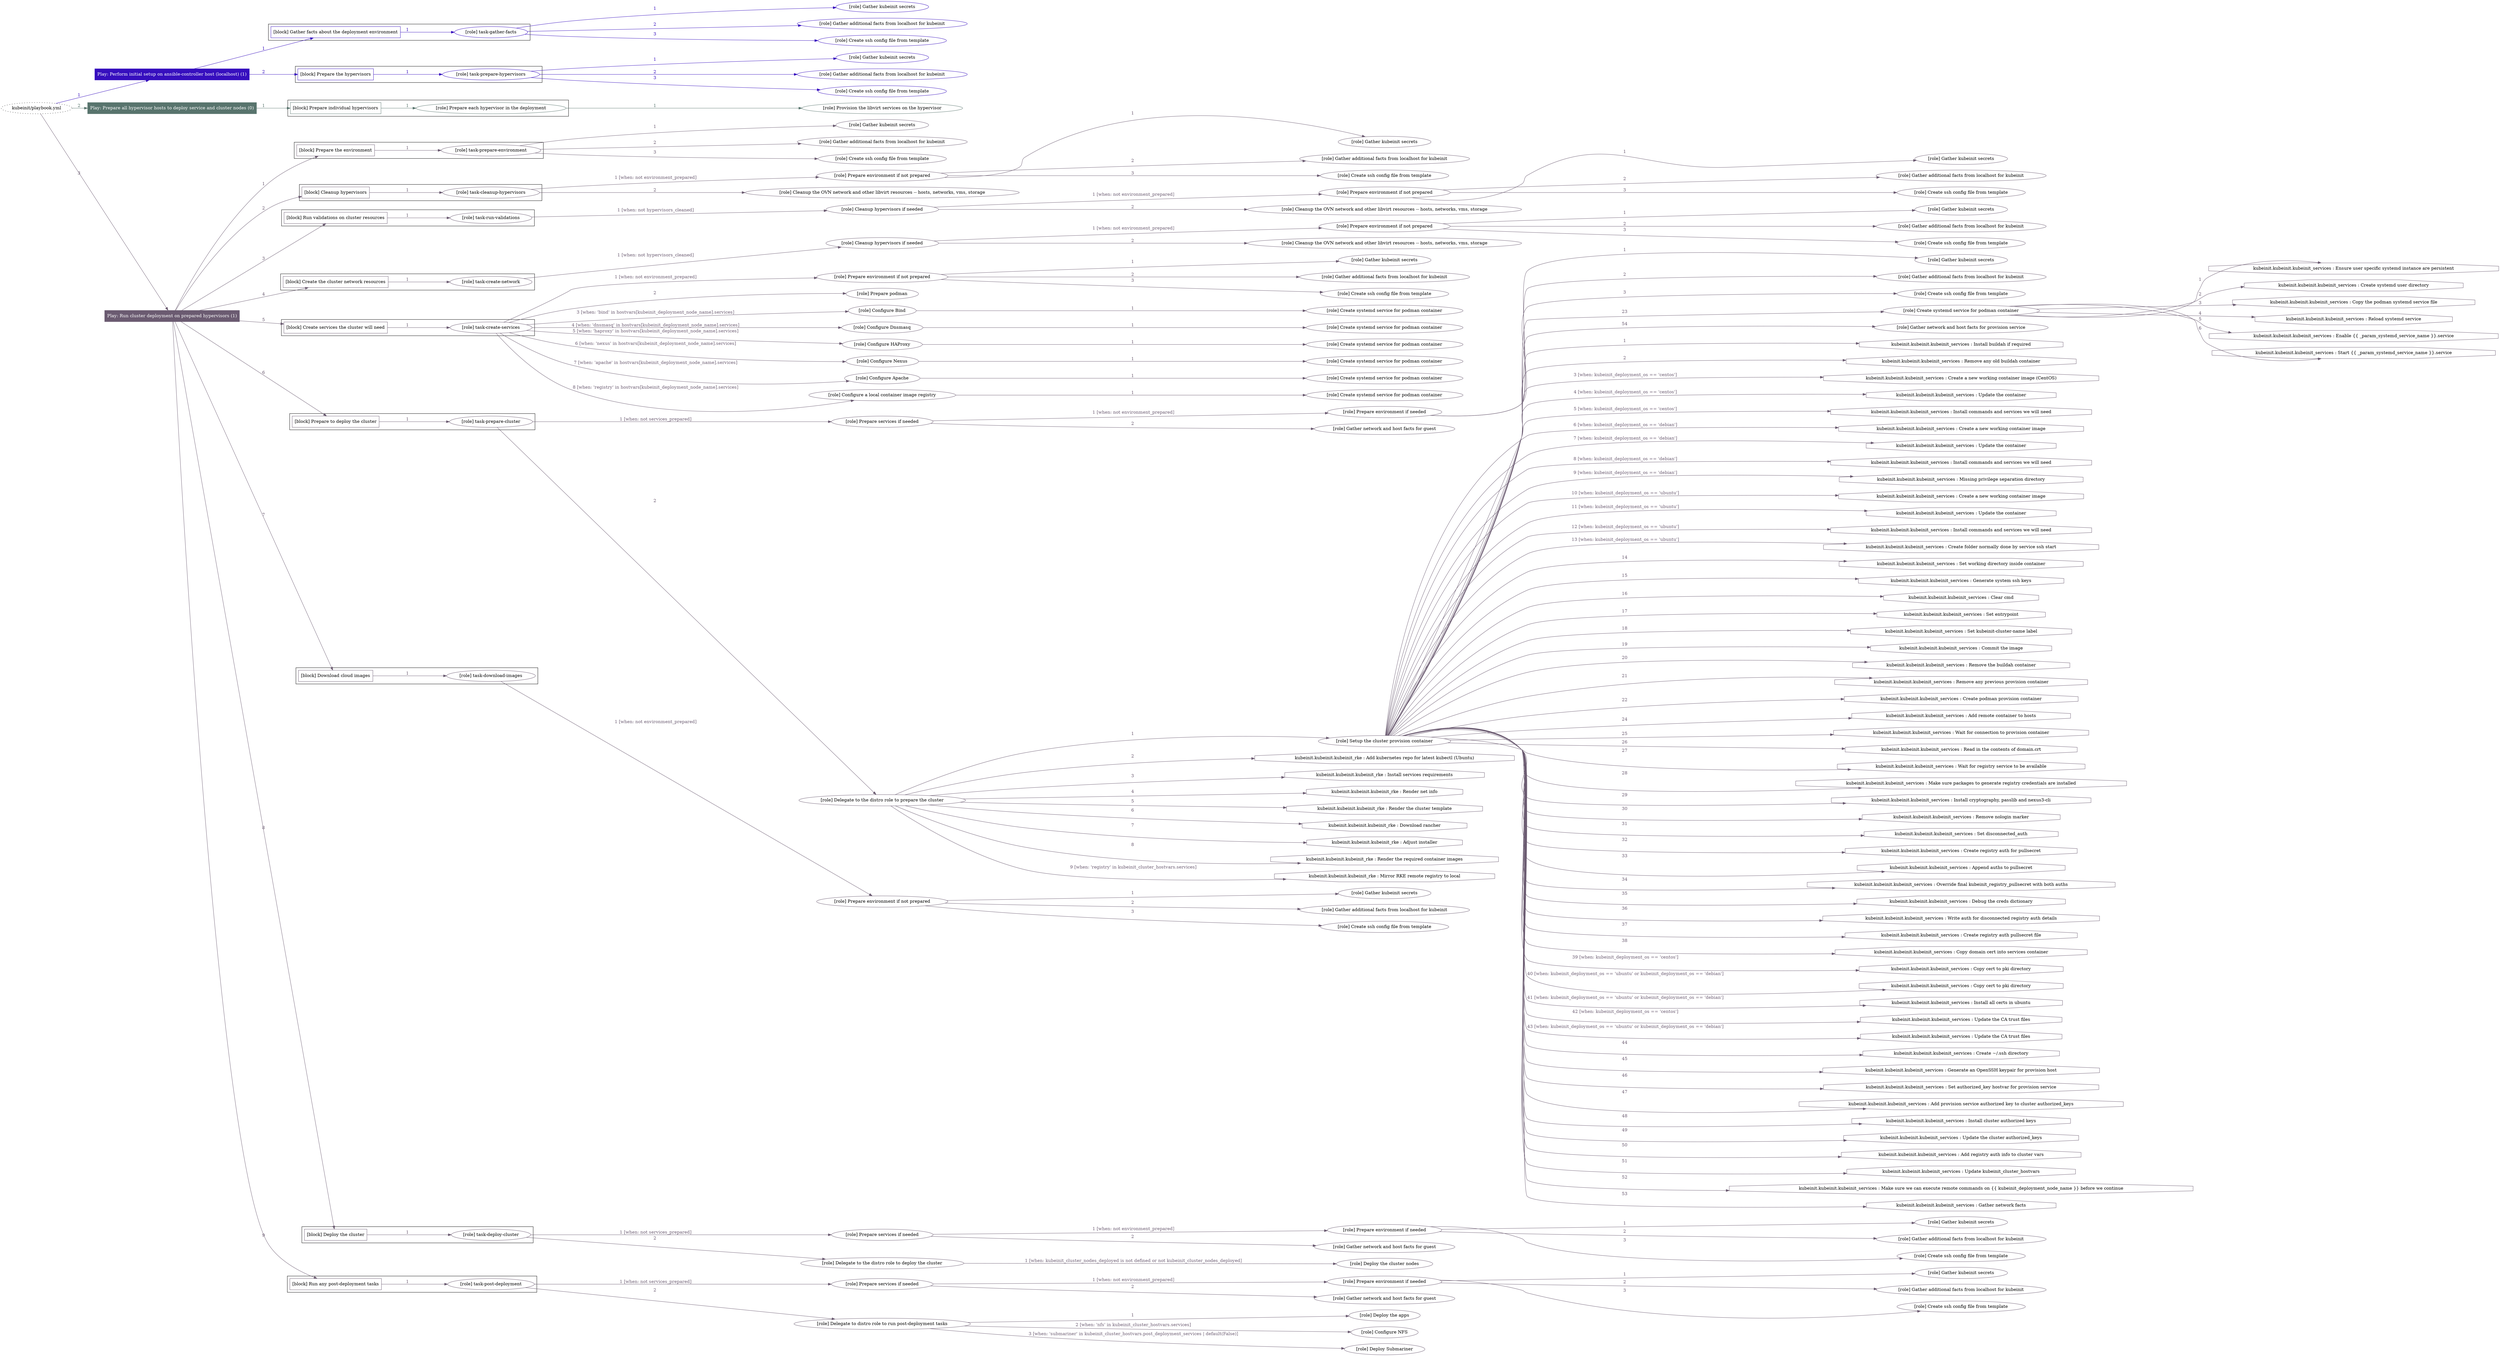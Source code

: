 digraph {
	graph [concentrate=true ordering=in rankdir=LR ratio=fill]
	edge [esep=5 sep=10]
	"kubeinit/playbook.yml" [URL="/home/runner/work/kubeinit/kubeinit/kubeinit/playbook.yml" id=playbook_949c1d9d style=dotted]
	play_6412cf52 [label="Play: Perform initial setup on ansible-controller host (localhost) (1)" URL="/home/runner/work/kubeinit/kubeinit/kubeinit/playbook.yml" color="#360ebe" fontcolor="#ffffff" id=play_6412cf52 shape=box style=filled tooltip=localhost]
	"kubeinit/playbook.yml" -> play_6412cf52 [label="1 " color="#360ebe" fontcolor="#360ebe" id=edge_319bc041 labeltooltip="1 " tooltip="1 "]
	subgraph "Gather kubeinit secrets" {
		role_f1d05d9c [label="[role] Gather kubeinit secrets" URL="/home/runner/.ansible/collections/ansible_collections/kubeinit/kubeinit/roles/kubeinit_prepare/tasks/gather_kubeinit_facts.yml" color="#360ebe" id=role_f1d05d9c tooltip="Gather kubeinit secrets"]
	}
	subgraph "Gather additional facts from localhost for kubeinit" {
		role_db474568 [label="[role] Gather additional facts from localhost for kubeinit" URL="/home/runner/.ansible/collections/ansible_collections/kubeinit/kubeinit/roles/kubeinit_prepare/tasks/gather_kubeinit_facts.yml" color="#360ebe" id=role_db474568 tooltip="Gather additional facts from localhost for kubeinit"]
	}
	subgraph "Create ssh config file from template" {
		role_b6a661fc [label="[role] Create ssh config file from template" URL="/home/runner/.ansible/collections/ansible_collections/kubeinit/kubeinit/roles/kubeinit_prepare/tasks/gather_kubeinit_facts.yml" color="#360ebe" id=role_b6a661fc tooltip="Create ssh config file from template"]
	}
	subgraph "task-gather-facts" {
		role_039ec56f [label="[role] task-gather-facts" URL="/home/runner/work/kubeinit/kubeinit/kubeinit/playbook.yml" color="#360ebe" id=role_039ec56f tooltip="task-gather-facts"]
		role_039ec56f -> role_f1d05d9c [label="1 " color="#360ebe" fontcolor="#360ebe" id=edge_6d459637 labeltooltip="1 " tooltip="1 "]
		role_039ec56f -> role_db474568 [label="2 " color="#360ebe" fontcolor="#360ebe" id=edge_990eaa8f labeltooltip="2 " tooltip="2 "]
		role_039ec56f -> role_b6a661fc [label="3 " color="#360ebe" fontcolor="#360ebe" id=edge_09166316 labeltooltip="3 " tooltip="3 "]
	}
	subgraph "Gather kubeinit secrets" {
		role_48d7639f [label="[role] Gather kubeinit secrets" URL="/home/runner/.ansible/collections/ansible_collections/kubeinit/kubeinit/roles/kubeinit_prepare/tasks/gather_kubeinit_facts.yml" color="#360ebe" id=role_48d7639f tooltip="Gather kubeinit secrets"]
	}
	subgraph "Gather additional facts from localhost for kubeinit" {
		role_521374de [label="[role] Gather additional facts from localhost for kubeinit" URL="/home/runner/.ansible/collections/ansible_collections/kubeinit/kubeinit/roles/kubeinit_prepare/tasks/gather_kubeinit_facts.yml" color="#360ebe" id=role_521374de tooltip="Gather additional facts from localhost for kubeinit"]
	}
	subgraph "Create ssh config file from template" {
		role_4d4eea2f [label="[role] Create ssh config file from template" URL="/home/runner/.ansible/collections/ansible_collections/kubeinit/kubeinit/roles/kubeinit_prepare/tasks/gather_kubeinit_facts.yml" color="#360ebe" id=role_4d4eea2f tooltip="Create ssh config file from template"]
	}
	subgraph "task-prepare-hypervisors" {
		role_8d680a09 [label="[role] task-prepare-hypervisors" URL="/home/runner/work/kubeinit/kubeinit/kubeinit/playbook.yml" color="#360ebe" id=role_8d680a09 tooltip="task-prepare-hypervisors"]
		role_8d680a09 -> role_48d7639f [label="1 " color="#360ebe" fontcolor="#360ebe" id=edge_8023670c labeltooltip="1 " tooltip="1 "]
		role_8d680a09 -> role_521374de [label="2 " color="#360ebe" fontcolor="#360ebe" id=edge_38553ba8 labeltooltip="2 " tooltip="2 "]
		role_8d680a09 -> role_4d4eea2f [label="3 " color="#360ebe" fontcolor="#360ebe" id=edge_214cb825 labeltooltip="3 " tooltip="3 "]
	}
	subgraph "Play: Perform initial setup on ansible-controller host (localhost) (1)" {
		play_6412cf52 -> block_e4eedcd9 [label=1 color="#360ebe" fontcolor="#360ebe" id=edge_eda0c973 labeltooltip=1 tooltip=1]
		subgraph cluster_block_e4eedcd9 {
			block_e4eedcd9 [label="[block] Gather facts about the deployment environment" URL="/home/runner/work/kubeinit/kubeinit/kubeinit/playbook.yml" color="#360ebe" id=block_e4eedcd9 labeltooltip="Gather facts about the deployment environment" shape=box tooltip="Gather facts about the deployment environment"]
			block_e4eedcd9 -> role_039ec56f [label="1 " color="#360ebe" fontcolor="#360ebe" id=edge_f65bf842 labeltooltip="1 " tooltip="1 "]
		}
		play_6412cf52 -> block_7cc9f1fc [label=2 color="#360ebe" fontcolor="#360ebe" id=edge_2f55eef1 labeltooltip=2 tooltip=2]
		subgraph cluster_block_7cc9f1fc {
			block_7cc9f1fc [label="[block] Prepare the hypervisors" URL="/home/runner/work/kubeinit/kubeinit/kubeinit/playbook.yml" color="#360ebe" id=block_7cc9f1fc labeltooltip="Prepare the hypervisors" shape=box tooltip="Prepare the hypervisors"]
			block_7cc9f1fc -> role_8d680a09 [label="1 " color="#360ebe" fontcolor="#360ebe" id=edge_0d53d800 labeltooltip="1 " tooltip="1 "]
		}
	}
	play_bec2cc7e [label="Play: Prepare all hypervisor hosts to deploy service and cluster nodes (0)" URL="/home/runner/work/kubeinit/kubeinit/kubeinit/playbook.yml" color="#58746d" fontcolor="#ffffff" id=play_bec2cc7e shape=box style=filled tooltip="Play: Prepare all hypervisor hosts to deploy service and cluster nodes (0)"]
	"kubeinit/playbook.yml" -> play_bec2cc7e [label="2 " color="#58746d" fontcolor="#58746d" id=edge_c71e6acb labeltooltip="2 " tooltip="2 "]
	subgraph "Provision the libvirt services on the hypervisor" {
		role_1c48dde2 [label="[role] Provision the libvirt services on the hypervisor" URL="/home/runner/.ansible/collections/ansible_collections/kubeinit/kubeinit/roles/kubeinit_prepare/tasks/prepare_hypervisor.yml" color="#58746d" id=role_1c48dde2 tooltip="Provision the libvirt services on the hypervisor"]
	}
	subgraph "Prepare each hypervisor in the deployment" {
		role_ca0bbbcb [label="[role] Prepare each hypervisor in the deployment" URL="/home/runner/work/kubeinit/kubeinit/kubeinit/playbook.yml" color="#58746d" id=role_ca0bbbcb tooltip="Prepare each hypervisor in the deployment"]
		role_ca0bbbcb -> role_1c48dde2 [label="1 " color="#58746d" fontcolor="#58746d" id=edge_af067514 labeltooltip="1 " tooltip="1 "]
	}
	subgraph "Play: Prepare all hypervisor hosts to deploy service and cluster nodes (0)" {
		play_bec2cc7e -> block_485769e6 [label=1 color="#58746d" fontcolor="#58746d" id=edge_1733af73 labeltooltip=1 tooltip=1]
		subgraph cluster_block_485769e6 {
			block_485769e6 [label="[block] Prepare individual hypervisors" URL="/home/runner/work/kubeinit/kubeinit/kubeinit/playbook.yml" color="#58746d" id=block_485769e6 labeltooltip="Prepare individual hypervisors" shape=box tooltip="Prepare individual hypervisors"]
			block_485769e6 -> role_ca0bbbcb [label="1 " color="#58746d" fontcolor="#58746d" id=edge_4ab6e0d3 labeltooltip="1 " tooltip="1 "]
		}
	}
	play_24072ebf [label="Play: Run cluster deployment on prepared hypervisors (1)" URL="/home/runner/work/kubeinit/kubeinit/kubeinit/playbook.yml" color="#6b5b71" fontcolor="#ffffff" id=play_24072ebf shape=box style=filled tooltip=localhost]
	"kubeinit/playbook.yml" -> play_24072ebf [label="3 " color="#6b5b71" fontcolor="#6b5b71" id=edge_33029947 labeltooltip="3 " tooltip="3 "]
	subgraph "Gather kubeinit secrets" {
		role_c3d75d84 [label="[role] Gather kubeinit secrets" URL="/home/runner/.ansible/collections/ansible_collections/kubeinit/kubeinit/roles/kubeinit_prepare/tasks/gather_kubeinit_facts.yml" color="#6b5b71" id=role_c3d75d84 tooltip="Gather kubeinit secrets"]
	}
	subgraph "Gather additional facts from localhost for kubeinit" {
		role_72d20cfa [label="[role] Gather additional facts from localhost for kubeinit" URL="/home/runner/.ansible/collections/ansible_collections/kubeinit/kubeinit/roles/kubeinit_prepare/tasks/gather_kubeinit_facts.yml" color="#6b5b71" id=role_72d20cfa tooltip="Gather additional facts from localhost for kubeinit"]
	}
	subgraph "Create ssh config file from template" {
		role_b173a264 [label="[role] Create ssh config file from template" URL="/home/runner/.ansible/collections/ansible_collections/kubeinit/kubeinit/roles/kubeinit_prepare/tasks/gather_kubeinit_facts.yml" color="#6b5b71" id=role_b173a264 tooltip="Create ssh config file from template"]
	}
	subgraph "task-prepare-environment" {
		role_41120567 [label="[role] task-prepare-environment" URL="/home/runner/work/kubeinit/kubeinit/kubeinit/playbook.yml" color="#6b5b71" id=role_41120567 tooltip="task-prepare-environment"]
		role_41120567 -> role_c3d75d84 [label="1 " color="#6b5b71" fontcolor="#6b5b71" id=edge_96f08d88 labeltooltip="1 " tooltip="1 "]
		role_41120567 -> role_72d20cfa [label="2 " color="#6b5b71" fontcolor="#6b5b71" id=edge_48c38502 labeltooltip="2 " tooltip="2 "]
		role_41120567 -> role_b173a264 [label="3 " color="#6b5b71" fontcolor="#6b5b71" id=edge_b75b8ec7 labeltooltip="3 " tooltip="3 "]
	}
	subgraph "Gather kubeinit secrets" {
		role_1730e2bd [label="[role] Gather kubeinit secrets" URL="/home/runner/.ansible/collections/ansible_collections/kubeinit/kubeinit/roles/kubeinit_prepare/tasks/gather_kubeinit_facts.yml" color="#6b5b71" id=role_1730e2bd tooltip="Gather kubeinit secrets"]
	}
	subgraph "Gather additional facts from localhost for kubeinit" {
		role_70f9b006 [label="[role] Gather additional facts from localhost for kubeinit" URL="/home/runner/.ansible/collections/ansible_collections/kubeinit/kubeinit/roles/kubeinit_prepare/tasks/gather_kubeinit_facts.yml" color="#6b5b71" id=role_70f9b006 tooltip="Gather additional facts from localhost for kubeinit"]
	}
	subgraph "Create ssh config file from template" {
		role_3f48092a [label="[role] Create ssh config file from template" URL="/home/runner/.ansible/collections/ansible_collections/kubeinit/kubeinit/roles/kubeinit_prepare/tasks/gather_kubeinit_facts.yml" color="#6b5b71" id=role_3f48092a tooltip="Create ssh config file from template"]
	}
	subgraph "Prepare environment if not prepared" {
		role_13351d1c [label="[role] Prepare environment if not prepared" URL="/home/runner/.ansible/collections/ansible_collections/kubeinit/kubeinit/roles/kubeinit_prepare/tasks/cleanup_hypervisors.yml" color="#6b5b71" id=role_13351d1c tooltip="Prepare environment if not prepared"]
		role_13351d1c -> role_1730e2bd [label="1 " color="#6b5b71" fontcolor="#6b5b71" id=edge_d1548124 labeltooltip="1 " tooltip="1 "]
		role_13351d1c -> role_70f9b006 [label="2 " color="#6b5b71" fontcolor="#6b5b71" id=edge_4b7ec807 labeltooltip="2 " tooltip="2 "]
		role_13351d1c -> role_3f48092a [label="3 " color="#6b5b71" fontcolor="#6b5b71" id=edge_ff7459c6 labeltooltip="3 " tooltip="3 "]
	}
	subgraph "Cleanup the OVN network and other libvirt resources -- hosts, networks, vms, storage" {
		role_8687a0f0 [label="[role] Cleanup the OVN network and other libvirt resources -- hosts, networks, vms, storage" URL="/home/runner/.ansible/collections/ansible_collections/kubeinit/kubeinit/roles/kubeinit_prepare/tasks/cleanup_hypervisors.yml" color="#6b5b71" id=role_8687a0f0 tooltip="Cleanup the OVN network and other libvirt resources -- hosts, networks, vms, storage"]
	}
	subgraph "task-cleanup-hypervisors" {
		role_af670d31 [label="[role] task-cleanup-hypervisors" URL="/home/runner/work/kubeinit/kubeinit/kubeinit/playbook.yml" color="#6b5b71" id=role_af670d31 tooltip="task-cleanup-hypervisors"]
		role_af670d31 -> role_13351d1c [label="1 [when: not environment_prepared]" color="#6b5b71" fontcolor="#6b5b71" id=edge_e730a65c labeltooltip="1 [when: not environment_prepared]" tooltip="1 [when: not environment_prepared]"]
		role_af670d31 -> role_8687a0f0 [label="2 " color="#6b5b71" fontcolor="#6b5b71" id=edge_07e0ec6c labeltooltip="2 " tooltip="2 "]
	}
	subgraph "Gather kubeinit secrets" {
		role_a1483185 [label="[role] Gather kubeinit secrets" URL="/home/runner/.ansible/collections/ansible_collections/kubeinit/kubeinit/roles/kubeinit_prepare/tasks/gather_kubeinit_facts.yml" color="#6b5b71" id=role_a1483185 tooltip="Gather kubeinit secrets"]
	}
	subgraph "Gather additional facts from localhost for kubeinit" {
		role_c1d033b1 [label="[role] Gather additional facts from localhost for kubeinit" URL="/home/runner/.ansible/collections/ansible_collections/kubeinit/kubeinit/roles/kubeinit_prepare/tasks/gather_kubeinit_facts.yml" color="#6b5b71" id=role_c1d033b1 tooltip="Gather additional facts from localhost for kubeinit"]
	}
	subgraph "Create ssh config file from template" {
		role_54099343 [label="[role] Create ssh config file from template" URL="/home/runner/.ansible/collections/ansible_collections/kubeinit/kubeinit/roles/kubeinit_prepare/tasks/gather_kubeinit_facts.yml" color="#6b5b71" id=role_54099343 tooltip="Create ssh config file from template"]
	}
	subgraph "Prepare environment if not prepared" {
		role_a62ac8ff [label="[role] Prepare environment if not prepared" URL="/home/runner/.ansible/collections/ansible_collections/kubeinit/kubeinit/roles/kubeinit_prepare/tasks/cleanup_hypervisors.yml" color="#6b5b71" id=role_a62ac8ff tooltip="Prepare environment if not prepared"]
		role_a62ac8ff -> role_a1483185 [label="1 " color="#6b5b71" fontcolor="#6b5b71" id=edge_956d57e7 labeltooltip="1 " tooltip="1 "]
		role_a62ac8ff -> role_c1d033b1 [label="2 " color="#6b5b71" fontcolor="#6b5b71" id=edge_6d875756 labeltooltip="2 " tooltip="2 "]
		role_a62ac8ff -> role_54099343 [label="3 " color="#6b5b71" fontcolor="#6b5b71" id=edge_deaf3723 labeltooltip="3 " tooltip="3 "]
	}
	subgraph "Cleanup the OVN network and other libvirt resources -- hosts, networks, vms, storage" {
		role_744a885f [label="[role] Cleanup the OVN network and other libvirt resources -- hosts, networks, vms, storage" URL="/home/runner/.ansible/collections/ansible_collections/kubeinit/kubeinit/roles/kubeinit_prepare/tasks/cleanup_hypervisors.yml" color="#6b5b71" id=role_744a885f tooltip="Cleanup the OVN network and other libvirt resources -- hosts, networks, vms, storage"]
	}
	subgraph "Cleanup hypervisors if needed" {
		role_5e602609 [label="[role] Cleanup hypervisors if needed" URL="/home/runner/.ansible/collections/ansible_collections/kubeinit/kubeinit/roles/kubeinit_validations/tasks/main.yml" color="#6b5b71" id=role_5e602609 tooltip="Cleanup hypervisors if needed"]
		role_5e602609 -> role_a62ac8ff [label="1 [when: not environment_prepared]" color="#6b5b71" fontcolor="#6b5b71" id=edge_3b203276 labeltooltip="1 [when: not environment_prepared]" tooltip="1 [when: not environment_prepared]"]
		role_5e602609 -> role_744a885f [label="2 " color="#6b5b71" fontcolor="#6b5b71" id=edge_9228d30f labeltooltip="2 " tooltip="2 "]
	}
	subgraph "task-run-validations" {
		role_f751de7a [label="[role] task-run-validations" URL="/home/runner/work/kubeinit/kubeinit/kubeinit/playbook.yml" color="#6b5b71" id=role_f751de7a tooltip="task-run-validations"]
		role_f751de7a -> role_5e602609 [label="1 [when: not hypervisors_cleaned]" color="#6b5b71" fontcolor="#6b5b71" id=edge_2cba0a2c labeltooltip="1 [when: not hypervisors_cleaned]" tooltip="1 [when: not hypervisors_cleaned]"]
	}
	subgraph "Gather kubeinit secrets" {
		role_a0399f9f [label="[role] Gather kubeinit secrets" URL="/home/runner/.ansible/collections/ansible_collections/kubeinit/kubeinit/roles/kubeinit_prepare/tasks/gather_kubeinit_facts.yml" color="#6b5b71" id=role_a0399f9f tooltip="Gather kubeinit secrets"]
	}
	subgraph "Gather additional facts from localhost for kubeinit" {
		role_515bb772 [label="[role] Gather additional facts from localhost for kubeinit" URL="/home/runner/.ansible/collections/ansible_collections/kubeinit/kubeinit/roles/kubeinit_prepare/tasks/gather_kubeinit_facts.yml" color="#6b5b71" id=role_515bb772 tooltip="Gather additional facts from localhost for kubeinit"]
	}
	subgraph "Create ssh config file from template" {
		role_c5ed5e8a [label="[role] Create ssh config file from template" URL="/home/runner/.ansible/collections/ansible_collections/kubeinit/kubeinit/roles/kubeinit_prepare/tasks/gather_kubeinit_facts.yml" color="#6b5b71" id=role_c5ed5e8a tooltip="Create ssh config file from template"]
	}
	subgraph "Prepare environment if not prepared" {
		role_955e81e2 [label="[role] Prepare environment if not prepared" URL="/home/runner/.ansible/collections/ansible_collections/kubeinit/kubeinit/roles/kubeinit_prepare/tasks/cleanup_hypervisors.yml" color="#6b5b71" id=role_955e81e2 tooltip="Prepare environment if not prepared"]
		role_955e81e2 -> role_a0399f9f [label="1 " color="#6b5b71" fontcolor="#6b5b71" id=edge_4730fb8d labeltooltip="1 " tooltip="1 "]
		role_955e81e2 -> role_515bb772 [label="2 " color="#6b5b71" fontcolor="#6b5b71" id=edge_33e5d29a labeltooltip="2 " tooltip="2 "]
		role_955e81e2 -> role_c5ed5e8a [label="3 " color="#6b5b71" fontcolor="#6b5b71" id=edge_71ad2e56 labeltooltip="3 " tooltip="3 "]
	}
	subgraph "Cleanup the OVN network and other libvirt resources -- hosts, networks, vms, storage" {
		role_98da3dfe [label="[role] Cleanup the OVN network and other libvirt resources -- hosts, networks, vms, storage" URL="/home/runner/.ansible/collections/ansible_collections/kubeinit/kubeinit/roles/kubeinit_prepare/tasks/cleanup_hypervisors.yml" color="#6b5b71" id=role_98da3dfe tooltip="Cleanup the OVN network and other libvirt resources -- hosts, networks, vms, storage"]
	}
	subgraph "Cleanup hypervisors if needed" {
		role_9a903a45 [label="[role] Cleanup hypervisors if needed" URL="/home/runner/.ansible/collections/ansible_collections/kubeinit/kubeinit/roles/kubeinit_libvirt/tasks/create_network.yml" color="#6b5b71" id=role_9a903a45 tooltip="Cleanup hypervisors if needed"]
		role_9a903a45 -> role_955e81e2 [label="1 [when: not environment_prepared]" color="#6b5b71" fontcolor="#6b5b71" id=edge_5f09343d labeltooltip="1 [when: not environment_prepared]" tooltip="1 [when: not environment_prepared]"]
		role_9a903a45 -> role_98da3dfe [label="2 " color="#6b5b71" fontcolor="#6b5b71" id=edge_532b6fe9 labeltooltip="2 " tooltip="2 "]
	}
	subgraph "task-create-network" {
		role_ef52a8ea [label="[role] task-create-network" URL="/home/runner/work/kubeinit/kubeinit/kubeinit/playbook.yml" color="#6b5b71" id=role_ef52a8ea tooltip="task-create-network"]
		role_ef52a8ea -> role_9a903a45 [label="1 [when: not hypervisors_cleaned]" color="#6b5b71" fontcolor="#6b5b71" id=edge_fa4cb308 labeltooltip="1 [when: not hypervisors_cleaned]" tooltip="1 [when: not hypervisors_cleaned]"]
	}
	subgraph "Gather kubeinit secrets" {
		role_3fd5f54f [label="[role] Gather kubeinit secrets" URL="/home/runner/.ansible/collections/ansible_collections/kubeinit/kubeinit/roles/kubeinit_prepare/tasks/gather_kubeinit_facts.yml" color="#6b5b71" id=role_3fd5f54f tooltip="Gather kubeinit secrets"]
	}
	subgraph "Gather additional facts from localhost for kubeinit" {
		role_ee5eefa1 [label="[role] Gather additional facts from localhost for kubeinit" URL="/home/runner/.ansible/collections/ansible_collections/kubeinit/kubeinit/roles/kubeinit_prepare/tasks/gather_kubeinit_facts.yml" color="#6b5b71" id=role_ee5eefa1 tooltip="Gather additional facts from localhost for kubeinit"]
	}
	subgraph "Create ssh config file from template" {
		role_75f63e13 [label="[role] Create ssh config file from template" URL="/home/runner/.ansible/collections/ansible_collections/kubeinit/kubeinit/roles/kubeinit_prepare/tasks/gather_kubeinit_facts.yml" color="#6b5b71" id=role_75f63e13 tooltip="Create ssh config file from template"]
	}
	subgraph "Prepare environment if not prepared" {
		role_cd9ada21 [label="[role] Prepare environment if not prepared" URL="/home/runner/.ansible/collections/ansible_collections/kubeinit/kubeinit/roles/kubeinit_services/tasks/main.yml" color="#6b5b71" id=role_cd9ada21 tooltip="Prepare environment if not prepared"]
		role_cd9ada21 -> role_3fd5f54f [label="1 " color="#6b5b71" fontcolor="#6b5b71" id=edge_021d211f labeltooltip="1 " tooltip="1 "]
		role_cd9ada21 -> role_ee5eefa1 [label="2 " color="#6b5b71" fontcolor="#6b5b71" id=edge_997035b2 labeltooltip="2 " tooltip="2 "]
		role_cd9ada21 -> role_75f63e13 [label="3 " color="#6b5b71" fontcolor="#6b5b71" id=edge_a56636b5 labeltooltip="3 " tooltip="3 "]
	}
	subgraph "Prepare podman" {
		role_120df4bb [label="[role] Prepare podman" URL="/home/runner/.ansible/collections/ansible_collections/kubeinit/kubeinit/roles/kubeinit_services/tasks/00_create_service_pod.yml" color="#6b5b71" id=role_120df4bb tooltip="Prepare podman"]
	}
	subgraph "Create systemd service for podman container" {
		role_6cb2e485 [label="[role] Create systemd service for podman container" URL="/home/runner/.ansible/collections/ansible_collections/kubeinit/kubeinit/roles/kubeinit_bind/tasks/main.yml" color="#6b5b71" id=role_6cb2e485 tooltip="Create systemd service for podman container"]
	}
	subgraph "Configure Bind" {
		role_6da576d4 [label="[role] Configure Bind" URL="/home/runner/.ansible/collections/ansible_collections/kubeinit/kubeinit/roles/kubeinit_services/tasks/start_services_containers.yml" color="#6b5b71" id=role_6da576d4 tooltip="Configure Bind"]
		role_6da576d4 -> role_6cb2e485 [label="1 " color="#6b5b71" fontcolor="#6b5b71" id=edge_48aab3ea labeltooltip="1 " tooltip="1 "]
	}
	subgraph "Create systemd service for podman container" {
		role_e007b3b3 [label="[role] Create systemd service for podman container" URL="/home/runner/.ansible/collections/ansible_collections/kubeinit/kubeinit/roles/kubeinit_dnsmasq/tasks/main.yml" color="#6b5b71" id=role_e007b3b3 tooltip="Create systemd service for podman container"]
	}
	subgraph "Configure Dnsmasq" {
		role_09a75118 [label="[role] Configure Dnsmasq" URL="/home/runner/.ansible/collections/ansible_collections/kubeinit/kubeinit/roles/kubeinit_services/tasks/start_services_containers.yml" color="#6b5b71" id=role_09a75118 tooltip="Configure Dnsmasq"]
		role_09a75118 -> role_e007b3b3 [label="1 " color="#6b5b71" fontcolor="#6b5b71" id=edge_a23b4ce3 labeltooltip="1 " tooltip="1 "]
	}
	subgraph "Create systemd service for podman container" {
		role_392ba8ca [label="[role] Create systemd service for podman container" URL="/home/runner/.ansible/collections/ansible_collections/kubeinit/kubeinit/roles/kubeinit_haproxy/tasks/main.yml" color="#6b5b71" id=role_392ba8ca tooltip="Create systemd service for podman container"]
	}
	subgraph "Configure HAProxy" {
		role_94ae50ee [label="[role] Configure HAProxy" URL="/home/runner/.ansible/collections/ansible_collections/kubeinit/kubeinit/roles/kubeinit_services/tasks/start_services_containers.yml" color="#6b5b71" id=role_94ae50ee tooltip="Configure HAProxy"]
		role_94ae50ee -> role_392ba8ca [label="1 " color="#6b5b71" fontcolor="#6b5b71" id=edge_5598c5bb labeltooltip="1 " tooltip="1 "]
	}
	subgraph "Create systemd service for podman container" {
		role_b77be6e7 [label="[role] Create systemd service for podman container" URL="/home/runner/.ansible/collections/ansible_collections/kubeinit/kubeinit/roles/kubeinit_nexus/tasks/main.yml" color="#6b5b71" id=role_b77be6e7 tooltip="Create systemd service for podman container"]
	}
	subgraph "Configure Nexus" {
		role_0191366f [label="[role] Configure Nexus" URL="/home/runner/.ansible/collections/ansible_collections/kubeinit/kubeinit/roles/kubeinit_services/tasks/start_services_containers.yml" color="#6b5b71" id=role_0191366f tooltip="Configure Nexus"]
		role_0191366f -> role_b77be6e7 [label="1 " color="#6b5b71" fontcolor="#6b5b71" id=edge_c618b807 labeltooltip="1 " tooltip="1 "]
	}
	subgraph "Create systemd service for podman container" {
		role_aca3fccb [label="[role] Create systemd service for podman container" URL="/home/runner/.ansible/collections/ansible_collections/kubeinit/kubeinit/roles/kubeinit_apache/tasks/main.yml" color="#6b5b71" id=role_aca3fccb tooltip="Create systemd service for podman container"]
	}
	subgraph "Configure Apache" {
		role_6940df63 [label="[role] Configure Apache" URL="/home/runner/.ansible/collections/ansible_collections/kubeinit/kubeinit/roles/kubeinit_services/tasks/start_services_containers.yml" color="#6b5b71" id=role_6940df63 tooltip="Configure Apache"]
		role_6940df63 -> role_aca3fccb [label="1 " color="#6b5b71" fontcolor="#6b5b71" id=edge_8be04907 labeltooltip="1 " tooltip="1 "]
	}
	subgraph "Create systemd service for podman container" {
		role_4bcd9beb [label="[role] Create systemd service for podman container" URL="/home/runner/.ansible/collections/ansible_collections/kubeinit/kubeinit/roles/kubeinit_registry/tasks/main.yml" color="#6b5b71" id=role_4bcd9beb tooltip="Create systemd service for podman container"]
	}
	subgraph "Configure a local container image registry" {
		role_8480c7fa [label="[role] Configure a local container image registry" URL="/home/runner/.ansible/collections/ansible_collections/kubeinit/kubeinit/roles/kubeinit_services/tasks/start_services_containers.yml" color="#6b5b71" id=role_8480c7fa tooltip="Configure a local container image registry"]
		role_8480c7fa -> role_4bcd9beb [label="1 " color="#6b5b71" fontcolor="#6b5b71" id=edge_752851cb labeltooltip="1 " tooltip="1 "]
	}
	subgraph "task-create-services" {
		role_4fefce1f [label="[role] task-create-services" URL="/home/runner/work/kubeinit/kubeinit/kubeinit/playbook.yml" color="#6b5b71" id=role_4fefce1f tooltip="task-create-services"]
		role_4fefce1f -> role_cd9ada21 [label="1 [when: not environment_prepared]" color="#6b5b71" fontcolor="#6b5b71" id=edge_1f14f8ff labeltooltip="1 [when: not environment_prepared]" tooltip="1 [when: not environment_prepared]"]
		role_4fefce1f -> role_120df4bb [label="2 " color="#6b5b71" fontcolor="#6b5b71" id=edge_f0aeb1fd labeltooltip="2 " tooltip="2 "]
		role_4fefce1f -> role_6da576d4 [label="3 [when: 'bind' in hostvars[kubeinit_deployment_node_name].services]" color="#6b5b71" fontcolor="#6b5b71" id=edge_255c32f6 labeltooltip="3 [when: 'bind' in hostvars[kubeinit_deployment_node_name].services]" tooltip="3 [when: 'bind' in hostvars[kubeinit_deployment_node_name].services]"]
		role_4fefce1f -> role_09a75118 [label="4 [when: 'dnsmasq' in hostvars[kubeinit_deployment_node_name].services]" color="#6b5b71" fontcolor="#6b5b71" id=edge_2606ccf4 labeltooltip="4 [when: 'dnsmasq' in hostvars[kubeinit_deployment_node_name].services]" tooltip="4 [when: 'dnsmasq' in hostvars[kubeinit_deployment_node_name].services]"]
		role_4fefce1f -> role_94ae50ee [label="5 [when: 'haproxy' in hostvars[kubeinit_deployment_node_name].services]" color="#6b5b71" fontcolor="#6b5b71" id=edge_16311d26 labeltooltip="5 [when: 'haproxy' in hostvars[kubeinit_deployment_node_name].services]" tooltip="5 [when: 'haproxy' in hostvars[kubeinit_deployment_node_name].services]"]
		role_4fefce1f -> role_0191366f [label="6 [when: 'nexus' in hostvars[kubeinit_deployment_node_name].services]" color="#6b5b71" fontcolor="#6b5b71" id=edge_bc6be552 labeltooltip="6 [when: 'nexus' in hostvars[kubeinit_deployment_node_name].services]" tooltip="6 [when: 'nexus' in hostvars[kubeinit_deployment_node_name].services]"]
		role_4fefce1f -> role_6940df63 [label="7 [when: 'apache' in hostvars[kubeinit_deployment_node_name].services]" color="#6b5b71" fontcolor="#6b5b71" id=edge_7ec199f7 labeltooltip="7 [when: 'apache' in hostvars[kubeinit_deployment_node_name].services]" tooltip="7 [when: 'apache' in hostvars[kubeinit_deployment_node_name].services]"]
		role_4fefce1f -> role_8480c7fa [label="8 [when: 'registry' in hostvars[kubeinit_deployment_node_name].services]" color="#6b5b71" fontcolor="#6b5b71" id=edge_bb7c0419 labeltooltip="8 [when: 'registry' in hostvars[kubeinit_deployment_node_name].services]" tooltip="8 [when: 'registry' in hostvars[kubeinit_deployment_node_name].services]"]
	}
	subgraph "Gather kubeinit secrets" {
		role_2ce52b8a [label="[role] Gather kubeinit secrets" URL="/home/runner/.ansible/collections/ansible_collections/kubeinit/kubeinit/roles/kubeinit_prepare/tasks/gather_kubeinit_facts.yml" color="#6b5b71" id=role_2ce52b8a tooltip="Gather kubeinit secrets"]
	}
	subgraph "Gather additional facts from localhost for kubeinit" {
		role_b9fd5e6d [label="[role] Gather additional facts from localhost for kubeinit" URL="/home/runner/.ansible/collections/ansible_collections/kubeinit/kubeinit/roles/kubeinit_prepare/tasks/gather_kubeinit_facts.yml" color="#6b5b71" id=role_b9fd5e6d tooltip="Gather additional facts from localhost for kubeinit"]
	}
	subgraph "Create ssh config file from template" {
		role_83e1d36e [label="[role] Create ssh config file from template" URL="/home/runner/.ansible/collections/ansible_collections/kubeinit/kubeinit/roles/kubeinit_prepare/tasks/gather_kubeinit_facts.yml" color="#6b5b71" id=role_83e1d36e tooltip="Create ssh config file from template"]
	}
	subgraph "Prepare environment if needed" {
		role_0caa299c [label="[role] Prepare environment if needed" URL="/home/runner/.ansible/collections/ansible_collections/kubeinit/kubeinit/roles/kubeinit_services/tasks/prepare_services.yml" color="#6b5b71" id=role_0caa299c tooltip="Prepare environment if needed"]
		role_0caa299c -> role_2ce52b8a [label="1 " color="#6b5b71" fontcolor="#6b5b71" id=edge_efb200b0 labeltooltip="1 " tooltip="1 "]
		role_0caa299c -> role_b9fd5e6d [label="2 " color="#6b5b71" fontcolor="#6b5b71" id=edge_d3dca17e labeltooltip="2 " tooltip="2 "]
		role_0caa299c -> role_83e1d36e [label="3 " color="#6b5b71" fontcolor="#6b5b71" id=edge_03d9425c labeltooltip="3 " tooltip="3 "]
	}
	subgraph "Gather network and host facts for guest" {
		role_e5e5570c [label="[role] Gather network and host facts for guest" URL="/home/runner/.ansible/collections/ansible_collections/kubeinit/kubeinit/roles/kubeinit_services/tasks/prepare_services.yml" color="#6b5b71" id=role_e5e5570c tooltip="Gather network and host facts for guest"]
	}
	subgraph "Prepare services if needed" {
		role_89953fe6 [label="[role] Prepare services if needed" URL="/home/runner/.ansible/collections/ansible_collections/kubeinit/kubeinit/roles/kubeinit_prepare/tasks/prepare_cluster.yml" color="#6b5b71" id=role_89953fe6 tooltip="Prepare services if needed"]
		role_89953fe6 -> role_0caa299c [label="1 [when: not environment_prepared]" color="#6b5b71" fontcolor="#6b5b71" id=edge_76f8a48f labeltooltip="1 [when: not environment_prepared]" tooltip="1 [when: not environment_prepared]"]
		role_89953fe6 -> role_e5e5570c [label="2 " color="#6b5b71" fontcolor="#6b5b71" id=edge_84050c66 labeltooltip="2 " tooltip="2 "]
	}
	subgraph "Create systemd service for podman container" {
		role_2d2df9bb [label="[role] Create systemd service for podman container" URL="/home/runner/.ansible/collections/ansible_collections/kubeinit/kubeinit/roles/kubeinit_services/tasks/create_provision_container.yml" color="#6b5b71" id=role_2d2df9bb tooltip="Create systemd service for podman container"]
		task_7a30b175 [label="kubeinit.kubeinit.kubeinit_services : Ensure user specific systemd instance are persistent" URL="/home/runner/.ansible/collections/ansible_collections/kubeinit/kubeinit/roles/kubeinit_services/tasks/create_managed_service.yml" color="#6b5b71" id=task_7a30b175 shape=octagon tooltip="kubeinit.kubeinit.kubeinit_services : Ensure user specific systemd instance are persistent"]
		role_2d2df9bb -> task_7a30b175 [label="1 " color="#6b5b71" fontcolor="#6b5b71" id=edge_5ab9f979 labeltooltip="1 " tooltip="1 "]
		task_7810168d [label="kubeinit.kubeinit.kubeinit_services : Create systemd user directory" URL="/home/runner/.ansible/collections/ansible_collections/kubeinit/kubeinit/roles/kubeinit_services/tasks/create_managed_service.yml" color="#6b5b71" id=task_7810168d shape=octagon tooltip="kubeinit.kubeinit.kubeinit_services : Create systemd user directory"]
		role_2d2df9bb -> task_7810168d [label="2 " color="#6b5b71" fontcolor="#6b5b71" id=edge_98b3038a labeltooltip="2 " tooltip="2 "]
		task_c7ba83f7 [label="kubeinit.kubeinit.kubeinit_services : Copy the podman systemd service file" URL="/home/runner/.ansible/collections/ansible_collections/kubeinit/kubeinit/roles/kubeinit_services/tasks/create_managed_service.yml" color="#6b5b71" id=task_c7ba83f7 shape=octagon tooltip="kubeinit.kubeinit.kubeinit_services : Copy the podman systemd service file"]
		role_2d2df9bb -> task_c7ba83f7 [label="3 " color="#6b5b71" fontcolor="#6b5b71" id=edge_7dcabdc7 labeltooltip="3 " tooltip="3 "]
		task_4a62432e [label="kubeinit.kubeinit.kubeinit_services : Reload systemd service" URL="/home/runner/.ansible/collections/ansible_collections/kubeinit/kubeinit/roles/kubeinit_services/tasks/create_managed_service.yml" color="#6b5b71" id=task_4a62432e shape=octagon tooltip="kubeinit.kubeinit.kubeinit_services : Reload systemd service"]
		role_2d2df9bb -> task_4a62432e [label="4 " color="#6b5b71" fontcolor="#6b5b71" id=edge_b5c5771c labeltooltip="4 " tooltip="4 "]
		task_71ab7b22 [label="kubeinit.kubeinit.kubeinit_services : Enable {{ _param_systemd_service_name }}.service" URL="/home/runner/.ansible/collections/ansible_collections/kubeinit/kubeinit/roles/kubeinit_services/tasks/create_managed_service.yml" color="#6b5b71" id=task_71ab7b22 shape=octagon tooltip="kubeinit.kubeinit.kubeinit_services : Enable {{ _param_systemd_service_name }}.service"]
		role_2d2df9bb -> task_71ab7b22 [label="5 " color="#6b5b71" fontcolor="#6b5b71" id=edge_7adbfead labeltooltip="5 " tooltip="5 "]
		task_f01c8e2c [label="kubeinit.kubeinit.kubeinit_services : Start {{ _param_systemd_service_name }}.service" URL="/home/runner/.ansible/collections/ansible_collections/kubeinit/kubeinit/roles/kubeinit_services/tasks/create_managed_service.yml" color="#6b5b71" id=task_f01c8e2c shape=octagon tooltip="kubeinit.kubeinit.kubeinit_services : Start {{ _param_systemd_service_name }}.service"]
		role_2d2df9bb -> task_f01c8e2c [label="6 " color="#6b5b71" fontcolor="#6b5b71" id=edge_6bc5abee labeltooltip="6 " tooltip="6 "]
	}
	subgraph "Gather network and host facts for provision service" {
		role_b029d9cb [label="[role] Gather network and host facts for provision service" URL="/home/runner/.ansible/collections/ansible_collections/kubeinit/kubeinit/roles/kubeinit_services/tasks/create_provision_container.yml" color="#6b5b71" id=role_b029d9cb tooltip="Gather network and host facts for provision service"]
	}
	subgraph "Setup the cluster provision container" {
		role_3103e00d [label="[role] Setup the cluster provision container" URL="/home/runner/.ansible/collections/ansible_collections/kubeinit/kubeinit/roles/kubeinit_rke/tasks/prepare_cluster.yml" color="#6b5b71" id=role_3103e00d tooltip="Setup the cluster provision container"]
		task_c29c352f [label="kubeinit.kubeinit.kubeinit_services : Install buildah if required" URL="/home/runner/.ansible/collections/ansible_collections/kubeinit/kubeinit/roles/kubeinit_services/tasks/create_provision_container.yml" color="#6b5b71" id=task_c29c352f shape=octagon tooltip="kubeinit.kubeinit.kubeinit_services : Install buildah if required"]
		role_3103e00d -> task_c29c352f [label="1 " color="#6b5b71" fontcolor="#6b5b71" id=edge_65e8fc6a labeltooltip="1 " tooltip="1 "]
		task_8d11e14a [label="kubeinit.kubeinit.kubeinit_services : Remove any old buildah container" URL="/home/runner/.ansible/collections/ansible_collections/kubeinit/kubeinit/roles/kubeinit_services/tasks/create_provision_container.yml" color="#6b5b71" id=task_8d11e14a shape=octagon tooltip="kubeinit.kubeinit.kubeinit_services : Remove any old buildah container"]
		role_3103e00d -> task_8d11e14a [label="2 " color="#6b5b71" fontcolor="#6b5b71" id=edge_12338f53 labeltooltip="2 " tooltip="2 "]
		task_37913958 [label="kubeinit.kubeinit.kubeinit_services : Create a new working container image (CentOS)" URL="/home/runner/.ansible/collections/ansible_collections/kubeinit/kubeinit/roles/kubeinit_services/tasks/create_provision_container.yml" color="#6b5b71" id=task_37913958 shape=octagon tooltip="kubeinit.kubeinit.kubeinit_services : Create a new working container image (CentOS)"]
		role_3103e00d -> task_37913958 [label="3 [when: kubeinit_deployment_os == 'centos']" color="#6b5b71" fontcolor="#6b5b71" id=edge_45ccc28b labeltooltip="3 [when: kubeinit_deployment_os == 'centos']" tooltip="3 [when: kubeinit_deployment_os == 'centos']"]
		task_62a5a81d [label="kubeinit.kubeinit.kubeinit_services : Update the container" URL="/home/runner/.ansible/collections/ansible_collections/kubeinit/kubeinit/roles/kubeinit_services/tasks/create_provision_container.yml" color="#6b5b71" id=task_62a5a81d shape=octagon tooltip="kubeinit.kubeinit.kubeinit_services : Update the container"]
		role_3103e00d -> task_62a5a81d [label="4 [when: kubeinit_deployment_os == 'centos']" color="#6b5b71" fontcolor="#6b5b71" id=edge_0b9009a2 labeltooltip="4 [when: kubeinit_deployment_os == 'centos']" tooltip="4 [when: kubeinit_deployment_os == 'centos']"]
		task_2692b12b [label="kubeinit.kubeinit.kubeinit_services : Install commands and services we will need" URL="/home/runner/.ansible/collections/ansible_collections/kubeinit/kubeinit/roles/kubeinit_services/tasks/create_provision_container.yml" color="#6b5b71" id=task_2692b12b shape=octagon tooltip="kubeinit.kubeinit.kubeinit_services : Install commands and services we will need"]
		role_3103e00d -> task_2692b12b [label="5 [when: kubeinit_deployment_os == 'centos']" color="#6b5b71" fontcolor="#6b5b71" id=edge_66514dbf labeltooltip="5 [when: kubeinit_deployment_os == 'centos']" tooltip="5 [when: kubeinit_deployment_os == 'centos']"]
		task_6fe95312 [label="kubeinit.kubeinit.kubeinit_services : Create a new working container image" URL="/home/runner/.ansible/collections/ansible_collections/kubeinit/kubeinit/roles/kubeinit_services/tasks/create_provision_container.yml" color="#6b5b71" id=task_6fe95312 shape=octagon tooltip="kubeinit.kubeinit.kubeinit_services : Create a new working container image"]
		role_3103e00d -> task_6fe95312 [label="6 [when: kubeinit_deployment_os == 'debian']" color="#6b5b71" fontcolor="#6b5b71" id=edge_57650145 labeltooltip="6 [when: kubeinit_deployment_os == 'debian']" tooltip="6 [when: kubeinit_deployment_os == 'debian']"]
		task_82de8297 [label="kubeinit.kubeinit.kubeinit_services : Update the container" URL="/home/runner/.ansible/collections/ansible_collections/kubeinit/kubeinit/roles/kubeinit_services/tasks/create_provision_container.yml" color="#6b5b71" id=task_82de8297 shape=octagon tooltip="kubeinit.kubeinit.kubeinit_services : Update the container"]
		role_3103e00d -> task_82de8297 [label="7 [when: kubeinit_deployment_os == 'debian']" color="#6b5b71" fontcolor="#6b5b71" id=edge_27f09f3b labeltooltip="7 [when: kubeinit_deployment_os == 'debian']" tooltip="7 [when: kubeinit_deployment_os == 'debian']"]
		task_b3ec3c78 [label="kubeinit.kubeinit.kubeinit_services : Install commands and services we will need" URL="/home/runner/.ansible/collections/ansible_collections/kubeinit/kubeinit/roles/kubeinit_services/tasks/create_provision_container.yml" color="#6b5b71" id=task_b3ec3c78 shape=octagon tooltip="kubeinit.kubeinit.kubeinit_services : Install commands and services we will need"]
		role_3103e00d -> task_b3ec3c78 [label="8 [when: kubeinit_deployment_os == 'debian']" color="#6b5b71" fontcolor="#6b5b71" id=edge_afd1a6ff labeltooltip="8 [when: kubeinit_deployment_os == 'debian']" tooltip="8 [when: kubeinit_deployment_os == 'debian']"]
		task_1323f6a1 [label="kubeinit.kubeinit.kubeinit_services : Missing privilege separation directory" URL="/home/runner/.ansible/collections/ansible_collections/kubeinit/kubeinit/roles/kubeinit_services/tasks/create_provision_container.yml" color="#6b5b71" id=task_1323f6a1 shape=octagon tooltip="kubeinit.kubeinit.kubeinit_services : Missing privilege separation directory"]
		role_3103e00d -> task_1323f6a1 [label="9 [when: kubeinit_deployment_os == 'debian']" color="#6b5b71" fontcolor="#6b5b71" id=edge_23e4be69 labeltooltip="9 [when: kubeinit_deployment_os == 'debian']" tooltip="9 [when: kubeinit_deployment_os == 'debian']"]
		task_70ef2330 [label="kubeinit.kubeinit.kubeinit_services : Create a new working container image" URL="/home/runner/.ansible/collections/ansible_collections/kubeinit/kubeinit/roles/kubeinit_services/tasks/create_provision_container.yml" color="#6b5b71" id=task_70ef2330 shape=octagon tooltip="kubeinit.kubeinit.kubeinit_services : Create a new working container image"]
		role_3103e00d -> task_70ef2330 [label="10 [when: kubeinit_deployment_os == 'ubuntu']" color="#6b5b71" fontcolor="#6b5b71" id=edge_de399c57 labeltooltip="10 [when: kubeinit_deployment_os == 'ubuntu']" tooltip="10 [when: kubeinit_deployment_os == 'ubuntu']"]
		task_f5b9c625 [label="kubeinit.kubeinit.kubeinit_services : Update the container" URL="/home/runner/.ansible/collections/ansible_collections/kubeinit/kubeinit/roles/kubeinit_services/tasks/create_provision_container.yml" color="#6b5b71" id=task_f5b9c625 shape=octagon tooltip="kubeinit.kubeinit.kubeinit_services : Update the container"]
		role_3103e00d -> task_f5b9c625 [label="11 [when: kubeinit_deployment_os == 'ubuntu']" color="#6b5b71" fontcolor="#6b5b71" id=edge_b2f53dea labeltooltip="11 [when: kubeinit_deployment_os == 'ubuntu']" tooltip="11 [when: kubeinit_deployment_os == 'ubuntu']"]
		task_6396976e [label="kubeinit.kubeinit.kubeinit_services : Install commands and services we will need" URL="/home/runner/.ansible/collections/ansible_collections/kubeinit/kubeinit/roles/kubeinit_services/tasks/create_provision_container.yml" color="#6b5b71" id=task_6396976e shape=octagon tooltip="kubeinit.kubeinit.kubeinit_services : Install commands and services we will need"]
		role_3103e00d -> task_6396976e [label="12 [when: kubeinit_deployment_os == 'ubuntu']" color="#6b5b71" fontcolor="#6b5b71" id=edge_db7dd2b0 labeltooltip="12 [when: kubeinit_deployment_os == 'ubuntu']" tooltip="12 [when: kubeinit_deployment_os == 'ubuntu']"]
		task_bf69cf55 [label="kubeinit.kubeinit.kubeinit_services : Create folder normally done by service ssh start" URL="/home/runner/.ansible/collections/ansible_collections/kubeinit/kubeinit/roles/kubeinit_services/tasks/create_provision_container.yml" color="#6b5b71" id=task_bf69cf55 shape=octagon tooltip="kubeinit.kubeinit.kubeinit_services : Create folder normally done by service ssh start"]
		role_3103e00d -> task_bf69cf55 [label="13 [when: kubeinit_deployment_os == 'ubuntu']" color="#6b5b71" fontcolor="#6b5b71" id=edge_0fdcbc32 labeltooltip="13 [when: kubeinit_deployment_os == 'ubuntu']" tooltip="13 [when: kubeinit_deployment_os == 'ubuntu']"]
		task_e3d12f95 [label="kubeinit.kubeinit.kubeinit_services : Set working directory inside container" URL="/home/runner/.ansible/collections/ansible_collections/kubeinit/kubeinit/roles/kubeinit_services/tasks/create_provision_container.yml" color="#6b5b71" id=task_e3d12f95 shape=octagon tooltip="kubeinit.kubeinit.kubeinit_services : Set working directory inside container"]
		role_3103e00d -> task_e3d12f95 [label="14 " color="#6b5b71" fontcolor="#6b5b71" id=edge_ec80f188 labeltooltip="14 " tooltip="14 "]
		task_28093bec [label="kubeinit.kubeinit.kubeinit_services : Generate system ssh keys" URL="/home/runner/.ansible/collections/ansible_collections/kubeinit/kubeinit/roles/kubeinit_services/tasks/create_provision_container.yml" color="#6b5b71" id=task_28093bec shape=octagon tooltip="kubeinit.kubeinit.kubeinit_services : Generate system ssh keys"]
		role_3103e00d -> task_28093bec [label="15 " color="#6b5b71" fontcolor="#6b5b71" id=edge_ec2a4d83 labeltooltip="15 " tooltip="15 "]
		task_fe1a5e7f [label="kubeinit.kubeinit.kubeinit_services : Clear cmd" URL="/home/runner/.ansible/collections/ansible_collections/kubeinit/kubeinit/roles/kubeinit_services/tasks/create_provision_container.yml" color="#6b5b71" id=task_fe1a5e7f shape=octagon tooltip="kubeinit.kubeinit.kubeinit_services : Clear cmd"]
		role_3103e00d -> task_fe1a5e7f [label="16 " color="#6b5b71" fontcolor="#6b5b71" id=edge_23a50e7f labeltooltip="16 " tooltip="16 "]
		task_8f8e348f [label="kubeinit.kubeinit.kubeinit_services : Set entrypoint" URL="/home/runner/.ansible/collections/ansible_collections/kubeinit/kubeinit/roles/kubeinit_services/tasks/create_provision_container.yml" color="#6b5b71" id=task_8f8e348f shape=octagon tooltip="kubeinit.kubeinit.kubeinit_services : Set entrypoint"]
		role_3103e00d -> task_8f8e348f [label="17 " color="#6b5b71" fontcolor="#6b5b71" id=edge_dedd5294 labeltooltip="17 " tooltip="17 "]
		task_adb60690 [label="kubeinit.kubeinit.kubeinit_services : Set kubeinit-cluster-name label" URL="/home/runner/.ansible/collections/ansible_collections/kubeinit/kubeinit/roles/kubeinit_services/tasks/create_provision_container.yml" color="#6b5b71" id=task_adb60690 shape=octagon tooltip="kubeinit.kubeinit.kubeinit_services : Set kubeinit-cluster-name label"]
		role_3103e00d -> task_adb60690 [label="18 " color="#6b5b71" fontcolor="#6b5b71" id=edge_d7cc3dec labeltooltip="18 " tooltip="18 "]
		task_c4bdaf18 [label="kubeinit.kubeinit.kubeinit_services : Commit the image" URL="/home/runner/.ansible/collections/ansible_collections/kubeinit/kubeinit/roles/kubeinit_services/tasks/create_provision_container.yml" color="#6b5b71" id=task_c4bdaf18 shape=octagon tooltip="kubeinit.kubeinit.kubeinit_services : Commit the image"]
		role_3103e00d -> task_c4bdaf18 [label="19 " color="#6b5b71" fontcolor="#6b5b71" id=edge_6d8d4d2e labeltooltip="19 " tooltip="19 "]
		task_a4423efb [label="kubeinit.kubeinit.kubeinit_services : Remove the buildah container" URL="/home/runner/.ansible/collections/ansible_collections/kubeinit/kubeinit/roles/kubeinit_services/tasks/create_provision_container.yml" color="#6b5b71" id=task_a4423efb shape=octagon tooltip="kubeinit.kubeinit.kubeinit_services : Remove the buildah container"]
		role_3103e00d -> task_a4423efb [label="20 " color="#6b5b71" fontcolor="#6b5b71" id=edge_723e43e4 labeltooltip="20 " tooltip="20 "]
		task_5500dfa0 [label="kubeinit.kubeinit.kubeinit_services : Remove any previous provision container" URL="/home/runner/.ansible/collections/ansible_collections/kubeinit/kubeinit/roles/kubeinit_services/tasks/create_provision_container.yml" color="#6b5b71" id=task_5500dfa0 shape=octagon tooltip="kubeinit.kubeinit.kubeinit_services : Remove any previous provision container"]
		role_3103e00d -> task_5500dfa0 [label="21 " color="#6b5b71" fontcolor="#6b5b71" id=edge_c0b8d97a labeltooltip="21 " tooltip="21 "]
		task_94abca8d [label="kubeinit.kubeinit.kubeinit_services : Create podman provision container" URL="/home/runner/.ansible/collections/ansible_collections/kubeinit/kubeinit/roles/kubeinit_services/tasks/create_provision_container.yml" color="#6b5b71" id=task_94abca8d shape=octagon tooltip="kubeinit.kubeinit.kubeinit_services : Create podman provision container"]
		role_3103e00d -> task_94abca8d [label="22 " color="#6b5b71" fontcolor="#6b5b71" id=edge_934a1fb6 labeltooltip="22 " tooltip="22 "]
		role_3103e00d -> role_2d2df9bb [label="23 " color="#6b5b71" fontcolor="#6b5b71" id=edge_994c4ce1 labeltooltip="23 " tooltip="23 "]
		task_b56ab939 [label="kubeinit.kubeinit.kubeinit_services : Add remote container to hosts" URL="/home/runner/.ansible/collections/ansible_collections/kubeinit/kubeinit/roles/kubeinit_services/tasks/create_provision_container.yml" color="#6b5b71" id=task_b56ab939 shape=octagon tooltip="kubeinit.kubeinit.kubeinit_services : Add remote container to hosts"]
		role_3103e00d -> task_b56ab939 [label="24 " color="#6b5b71" fontcolor="#6b5b71" id=edge_a5e42016 labeltooltip="24 " tooltip="24 "]
		task_f0cce335 [label="kubeinit.kubeinit.kubeinit_services : Wait for connection to provision container" URL="/home/runner/.ansible/collections/ansible_collections/kubeinit/kubeinit/roles/kubeinit_services/tasks/create_provision_container.yml" color="#6b5b71" id=task_f0cce335 shape=octagon tooltip="kubeinit.kubeinit.kubeinit_services : Wait for connection to provision container"]
		role_3103e00d -> task_f0cce335 [label="25 " color="#6b5b71" fontcolor="#6b5b71" id=edge_25294602 labeltooltip="25 " tooltip="25 "]
		task_dbb03cf4 [label="kubeinit.kubeinit.kubeinit_services : Read in the contents of domain.crt" URL="/home/runner/.ansible/collections/ansible_collections/kubeinit/kubeinit/roles/kubeinit_services/tasks/create_provision_container.yml" color="#6b5b71" id=task_dbb03cf4 shape=octagon tooltip="kubeinit.kubeinit.kubeinit_services : Read in the contents of domain.crt"]
		role_3103e00d -> task_dbb03cf4 [label="26 " color="#6b5b71" fontcolor="#6b5b71" id=edge_4a418f94 labeltooltip="26 " tooltip="26 "]
		task_0b2a541d [label="kubeinit.kubeinit.kubeinit_services : Wait for registry service to be available" URL="/home/runner/.ansible/collections/ansible_collections/kubeinit/kubeinit/roles/kubeinit_services/tasks/create_provision_container.yml" color="#6b5b71" id=task_0b2a541d shape=octagon tooltip="kubeinit.kubeinit.kubeinit_services : Wait for registry service to be available"]
		role_3103e00d -> task_0b2a541d [label="27 " color="#6b5b71" fontcolor="#6b5b71" id=edge_691304d4 labeltooltip="27 " tooltip="27 "]
		task_da32d1d2 [label="kubeinit.kubeinit.kubeinit_services : Make sure packages to generate registry credentials are installed" URL="/home/runner/.ansible/collections/ansible_collections/kubeinit/kubeinit/roles/kubeinit_services/tasks/create_provision_container.yml" color="#6b5b71" id=task_da32d1d2 shape=octagon tooltip="kubeinit.kubeinit.kubeinit_services : Make sure packages to generate registry credentials are installed"]
		role_3103e00d -> task_da32d1d2 [label="28 " color="#6b5b71" fontcolor="#6b5b71" id=edge_77b17a0a labeltooltip="28 " tooltip="28 "]
		task_383797c8 [label="kubeinit.kubeinit.kubeinit_services : Install cryptography, passlib and nexus3-cli" URL="/home/runner/.ansible/collections/ansible_collections/kubeinit/kubeinit/roles/kubeinit_services/tasks/create_provision_container.yml" color="#6b5b71" id=task_383797c8 shape=octagon tooltip="kubeinit.kubeinit.kubeinit_services : Install cryptography, passlib and nexus3-cli"]
		role_3103e00d -> task_383797c8 [label="29 " color="#6b5b71" fontcolor="#6b5b71" id=edge_c72b0fe3 labeltooltip="29 " tooltip="29 "]
		task_9f48b826 [label="kubeinit.kubeinit.kubeinit_services : Remove nologin marker" URL="/home/runner/.ansible/collections/ansible_collections/kubeinit/kubeinit/roles/kubeinit_services/tasks/create_provision_container.yml" color="#6b5b71" id=task_9f48b826 shape=octagon tooltip="kubeinit.kubeinit.kubeinit_services : Remove nologin marker"]
		role_3103e00d -> task_9f48b826 [label="30 " color="#6b5b71" fontcolor="#6b5b71" id=edge_3ad23e24 labeltooltip="30 " tooltip="30 "]
		task_006ddbab [label="kubeinit.kubeinit.kubeinit_services : Set disconnected_auth" URL="/home/runner/.ansible/collections/ansible_collections/kubeinit/kubeinit/roles/kubeinit_services/tasks/create_provision_container.yml" color="#6b5b71" id=task_006ddbab shape=octagon tooltip="kubeinit.kubeinit.kubeinit_services : Set disconnected_auth"]
		role_3103e00d -> task_006ddbab [label="31 " color="#6b5b71" fontcolor="#6b5b71" id=edge_44c1f6d4 labeltooltip="31 " tooltip="31 "]
		task_60645b94 [label="kubeinit.kubeinit.kubeinit_services : Create registry auth for pullsecret" URL="/home/runner/.ansible/collections/ansible_collections/kubeinit/kubeinit/roles/kubeinit_services/tasks/create_provision_container.yml" color="#6b5b71" id=task_60645b94 shape=octagon tooltip="kubeinit.kubeinit.kubeinit_services : Create registry auth for pullsecret"]
		role_3103e00d -> task_60645b94 [label="32 " color="#6b5b71" fontcolor="#6b5b71" id=edge_7791d8f8 labeltooltip="32 " tooltip="32 "]
		task_a681155b [label="kubeinit.kubeinit.kubeinit_services : Append auths to pullsecret" URL="/home/runner/.ansible/collections/ansible_collections/kubeinit/kubeinit/roles/kubeinit_services/tasks/create_provision_container.yml" color="#6b5b71" id=task_a681155b shape=octagon tooltip="kubeinit.kubeinit.kubeinit_services : Append auths to pullsecret"]
		role_3103e00d -> task_a681155b [label="33 " color="#6b5b71" fontcolor="#6b5b71" id=edge_9a47a33c labeltooltip="33 " tooltip="33 "]
		task_5d45d16c [label="kubeinit.kubeinit.kubeinit_services : Override final kubeinit_registry_pullsecret with both auths" URL="/home/runner/.ansible/collections/ansible_collections/kubeinit/kubeinit/roles/kubeinit_services/tasks/create_provision_container.yml" color="#6b5b71" id=task_5d45d16c shape=octagon tooltip="kubeinit.kubeinit.kubeinit_services : Override final kubeinit_registry_pullsecret with both auths"]
		role_3103e00d -> task_5d45d16c [label="34 " color="#6b5b71" fontcolor="#6b5b71" id=edge_eead4012 labeltooltip="34 " tooltip="34 "]
		task_579c1194 [label="kubeinit.kubeinit.kubeinit_services : Debug the creds dictionary" URL="/home/runner/.ansible/collections/ansible_collections/kubeinit/kubeinit/roles/kubeinit_services/tasks/create_provision_container.yml" color="#6b5b71" id=task_579c1194 shape=octagon tooltip="kubeinit.kubeinit.kubeinit_services : Debug the creds dictionary"]
		role_3103e00d -> task_579c1194 [label="35 " color="#6b5b71" fontcolor="#6b5b71" id=edge_348a8581 labeltooltip="35 " tooltip="35 "]
		task_04a5df61 [label="kubeinit.kubeinit.kubeinit_services : Write auth for disconnected registry auth details" URL="/home/runner/.ansible/collections/ansible_collections/kubeinit/kubeinit/roles/kubeinit_services/tasks/create_provision_container.yml" color="#6b5b71" id=task_04a5df61 shape=octagon tooltip="kubeinit.kubeinit.kubeinit_services : Write auth for disconnected registry auth details"]
		role_3103e00d -> task_04a5df61 [label="36 " color="#6b5b71" fontcolor="#6b5b71" id=edge_7591e1da labeltooltip="36 " tooltip="36 "]
		task_98e96a3f [label="kubeinit.kubeinit.kubeinit_services : Create registry auth pullsecret file" URL="/home/runner/.ansible/collections/ansible_collections/kubeinit/kubeinit/roles/kubeinit_services/tasks/create_provision_container.yml" color="#6b5b71" id=task_98e96a3f shape=octagon tooltip="kubeinit.kubeinit.kubeinit_services : Create registry auth pullsecret file"]
		role_3103e00d -> task_98e96a3f [label="37 " color="#6b5b71" fontcolor="#6b5b71" id=edge_7576a1a0 labeltooltip="37 " tooltip="37 "]
		task_ffc7f07e [label="kubeinit.kubeinit.kubeinit_services : Copy domain cert into services container" URL="/home/runner/.ansible/collections/ansible_collections/kubeinit/kubeinit/roles/kubeinit_services/tasks/create_provision_container.yml" color="#6b5b71" id=task_ffc7f07e shape=octagon tooltip="kubeinit.kubeinit.kubeinit_services : Copy domain cert into services container"]
		role_3103e00d -> task_ffc7f07e [label="38 " color="#6b5b71" fontcolor="#6b5b71" id=edge_bad3fcc6 labeltooltip="38 " tooltip="38 "]
		task_0c190f71 [label="kubeinit.kubeinit.kubeinit_services : Copy cert to pki directory" URL="/home/runner/.ansible/collections/ansible_collections/kubeinit/kubeinit/roles/kubeinit_services/tasks/create_provision_container.yml" color="#6b5b71" id=task_0c190f71 shape=octagon tooltip="kubeinit.kubeinit.kubeinit_services : Copy cert to pki directory"]
		role_3103e00d -> task_0c190f71 [label="39 [when: kubeinit_deployment_os == 'centos']" color="#6b5b71" fontcolor="#6b5b71" id=edge_e9bbf074 labeltooltip="39 [when: kubeinit_deployment_os == 'centos']" tooltip="39 [when: kubeinit_deployment_os == 'centos']"]
		task_9b8675eb [label="kubeinit.kubeinit.kubeinit_services : Copy cert to pki directory" URL="/home/runner/.ansible/collections/ansible_collections/kubeinit/kubeinit/roles/kubeinit_services/tasks/create_provision_container.yml" color="#6b5b71" id=task_9b8675eb shape=octagon tooltip="kubeinit.kubeinit.kubeinit_services : Copy cert to pki directory"]
		role_3103e00d -> task_9b8675eb [label="40 [when: kubeinit_deployment_os == 'ubuntu' or kubeinit_deployment_os == 'debian']" color="#6b5b71" fontcolor="#6b5b71" id=edge_2751b53c labeltooltip="40 [when: kubeinit_deployment_os == 'ubuntu' or kubeinit_deployment_os == 'debian']" tooltip="40 [when: kubeinit_deployment_os == 'ubuntu' or kubeinit_deployment_os == 'debian']"]
		task_862f19cf [label="kubeinit.kubeinit.kubeinit_services : Install all certs in ubuntu" URL="/home/runner/.ansible/collections/ansible_collections/kubeinit/kubeinit/roles/kubeinit_services/tasks/create_provision_container.yml" color="#6b5b71" id=task_862f19cf shape=octagon tooltip="kubeinit.kubeinit.kubeinit_services : Install all certs in ubuntu"]
		role_3103e00d -> task_862f19cf [label="41 [when: kubeinit_deployment_os == 'ubuntu' or kubeinit_deployment_os == 'debian']" color="#6b5b71" fontcolor="#6b5b71" id=edge_b843fa99 labeltooltip="41 [when: kubeinit_deployment_os == 'ubuntu' or kubeinit_deployment_os == 'debian']" tooltip="41 [when: kubeinit_deployment_os == 'ubuntu' or kubeinit_deployment_os == 'debian']"]
		task_a48499c1 [label="kubeinit.kubeinit.kubeinit_services : Update the CA trust files" URL="/home/runner/.ansible/collections/ansible_collections/kubeinit/kubeinit/roles/kubeinit_services/tasks/create_provision_container.yml" color="#6b5b71" id=task_a48499c1 shape=octagon tooltip="kubeinit.kubeinit.kubeinit_services : Update the CA trust files"]
		role_3103e00d -> task_a48499c1 [label="42 [when: kubeinit_deployment_os == 'centos']" color="#6b5b71" fontcolor="#6b5b71" id=edge_8a481212 labeltooltip="42 [when: kubeinit_deployment_os == 'centos']" tooltip="42 [when: kubeinit_deployment_os == 'centos']"]
		task_61a532b7 [label="kubeinit.kubeinit.kubeinit_services : Update the CA trust files" URL="/home/runner/.ansible/collections/ansible_collections/kubeinit/kubeinit/roles/kubeinit_services/tasks/create_provision_container.yml" color="#6b5b71" id=task_61a532b7 shape=octagon tooltip="kubeinit.kubeinit.kubeinit_services : Update the CA trust files"]
		role_3103e00d -> task_61a532b7 [label="43 [when: kubeinit_deployment_os == 'ubuntu' or kubeinit_deployment_os == 'debian']" color="#6b5b71" fontcolor="#6b5b71" id=edge_20a50538 labeltooltip="43 [when: kubeinit_deployment_os == 'ubuntu' or kubeinit_deployment_os == 'debian']" tooltip="43 [when: kubeinit_deployment_os == 'ubuntu' or kubeinit_deployment_os == 'debian']"]
		task_a48e14c9 [label="kubeinit.kubeinit.kubeinit_services : Create ~/.ssh directory" URL="/home/runner/.ansible/collections/ansible_collections/kubeinit/kubeinit/roles/kubeinit_services/tasks/create_provision_container.yml" color="#6b5b71" id=task_a48e14c9 shape=octagon tooltip="kubeinit.kubeinit.kubeinit_services : Create ~/.ssh directory"]
		role_3103e00d -> task_a48e14c9 [label="44 " color="#6b5b71" fontcolor="#6b5b71" id=edge_89d8dc1c labeltooltip="44 " tooltip="44 "]
		task_40b39c7a [label="kubeinit.kubeinit.kubeinit_services : Generate an OpenSSH keypair for provision host" URL="/home/runner/.ansible/collections/ansible_collections/kubeinit/kubeinit/roles/kubeinit_services/tasks/create_provision_container.yml" color="#6b5b71" id=task_40b39c7a shape=octagon tooltip="kubeinit.kubeinit.kubeinit_services : Generate an OpenSSH keypair for provision host"]
		role_3103e00d -> task_40b39c7a [label="45 " color="#6b5b71" fontcolor="#6b5b71" id=edge_10ddba77 labeltooltip="45 " tooltip="45 "]
		task_5a0a110b [label="kubeinit.kubeinit.kubeinit_services : Set authorized_key hostvar for provision service" URL="/home/runner/.ansible/collections/ansible_collections/kubeinit/kubeinit/roles/kubeinit_services/tasks/create_provision_container.yml" color="#6b5b71" id=task_5a0a110b shape=octagon tooltip="kubeinit.kubeinit.kubeinit_services : Set authorized_key hostvar for provision service"]
		role_3103e00d -> task_5a0a110b [label="46 " color="#6b5b71" fontcolor="#6b5b71" id=edge_14e98cf8 labeltooltip="46 " tooltip="46 "]
		task_ba1f5f2f [label="kubeinit.kubeinit.kubeinit_services : Add provision service authorized key to cluster authorized_keys" URL="/home/runner/.ansible/collections/ansible_collections/kubeinit/kubeinit/roles/kubeinit_services/tasks/create_provision_container.yml" color="#6b5b71" id=task_ba1f5f2f shape=octagon tooltip="kubeinit.kubeinit.kubeinit_services : Add provision service authorized key to cluster authorized_keys"]
		role_3103e00d -> task_ba1f5f2f [label="47 " color="#6b5b71" fontcolor="#6b5b71" id=edge_329487af labeltooltip="47 " tooltip="47 "]
		task_15f70e99 [label="kubeinit.kubeinit.kubeinit_services : Install cluster authorized keys" URL="/home/runner/.ansible/collections/ansible_collections/kubeinit/kubeinit/roles/kubeinit_services/tasks/create_provision_container.yml" color="#6b5b71" id=task_15f70e99 shape=octagon tooltip="kubeinit.kubeinit.kubeinit_services : Install cluster authorized keys"]
		role_3103e00d -> task_15f70e99 [label="48 " color="#6b5b71" fontcolor="#6b5b71" id=edge_a4c29156 labeltooltip="48 " tooltip="48 "]
		task_9c6e69b5 [label="kubeinit.kubeinit.kubeinit_services : Update the cluster authorized_keys" URL="/home/runner/.ansible/collections/ansible_collections/kubeinit/kubeinit/roles/kubeinit_services/tasks/create_provision_container.yml" color="#6b5b71" id=task_9c6e69b5 shape=octagon tooltip="kubeinit.kubeinit.kubeinit_services : Update the cluster authorized_keys"]
		role_3103e00d -> task_9c6e69b5 [label="49 " color="#6b5b71" fontcolor="#6b5b71" id=edge_fd5b6d74 labeltooltip="49 " tooltip="49 "]
		task_bdcf27a7 [label="kubeinit.kubeinit.kubeinit_services : Add registry auth info to cluster vars" URL="/home/runner/.ansible/collections/ansible_collections/kubeinit/kubeinit/roles/kubeinit_services/tasks/create_provision_container.yml" color="#6b5b71" id=task_bdcf27a7 shape=octagon tooltip="kubeinit.kubeinit.kubeinit_services : Add registry auth info to cluster vars"]
		role_3103e00d -> task_bdcf27a7 [label="50 " color="#6b5b71" fontcolor="#6b5b71" id=edge_490a82ac labeltooltip="50 " tooltip="50 "]
		task_0d2e5ee0 [label="kubeinit.kubeinit.kubeinit_services : Update kubeinit_cluster_hostvars" URL="/home/runner/.ansible/collections/ansible_collections/kubeinit/kubeinit/roles/kubeinit_services/tasks/create_provision_container.yml" color="#6b5b71" id=task_0d2e5ee0 shape=octagon tooltip="kubeinit.kubeinit.kubeinit_services : Update kubeinit_cluster_hostvars"]
		role_3103e00d -> task_0d2e5ee0 [label="51 " color="#6b5b71" fontcolor="#6b5b71" id=edge_ec317893 labeltooltip="51 " tooltip="51 "]
		task_3881f273 [label="kubeinit.kubeinit.kubeinit_services : Make sure we can execute remote commands on {{ kubeinit_deployment_node_name }} before we continue" URL="/home/runner/.ansible/collections/ansible_collections/kubeinit/kubeinit/roles/kubeinit_services/tasks/create_provision_container.yml" color="#6b5b71" id=task_3881f273 shape=octagon tooltip="kubeinit.kubeinit.kubeinit_services : Make sure we can execute remote commands on {{ kubeinit_deployment_node_name }} before we continue"]
		role_3103e00d -> task_3881f273 [label="52 " color="#6b5b71" fontcolor="#6b5b71" id=edge_c81f7645 labeltooltip="52 " tooltip="52 "]
		task_36046da2 [label="kubeinit.kubeinit.kubeinit_services : Gather network facts" URL="/home/runner/.ansible/collections/ansible_collections/kubeinit/kubeinit/roles/kubeinit_services/tasks/create_provision_container.yml" color="#6b5b71" id=task_36046da2 shape=octagon tooltip="kubeinit.kubeinit.kubeinit_services : Gather network facts"]
		role_3103e00d -> task_36046da2 [label="53 " color="#6b5b71" fontcolor="#6b5b71" id=edge_5e261ceb labeltooltip="53 " tooltip="53 "]
		role_3103e00d -> role_b029d9cb [label="54 " color="#6b5b71" fontcolor="#6b5b71" id=edge_7d449746 labeltooltip="54 " tooltip="54 "]
	}
	subgraph "Delegate to the distro role to prepare the cluster" {
		role_72c32013 [label="[role] Delegate to the distro role to prepare the cluster" URL="/home/runner/.ansible/collections/ansible_collections/kubeinit/kubeinit/roles/kubeinit_prepare/tasks/prepare_cluster.yml" color="#6b5b71" id=role_72c32013 tooltip="Delegate to the distro role to prepare the cluster"]
		role_72c32013 -> role_3103e00d [label="1 " color="#6b5b71" fontcolor="#6b5b71" id=edge_673fa41e labeltooltip="1 " tooltip="1 "]
		task_b7cb962d [label="kubeinit.kubeinit.kubeinit_rke : Add kubernetes repo for latest kubectl (Ubuntu)" URL="/home/runner/.ansible/collections/ansible_collections/kubeinit/kubeinit/roles/kubeinit_rke/tasks/prepare_cluster.yml" color="#6b5b71" id=task_b7cb962d shape=octagon tooltip="kubeinit.kubeinit.kubeinit_rke : Add kubernetes repo for latest kubectl (Ubuntu)"]
		role_72c32013 -> task_b7cb962d [label="2 " color="#6b5b71" fontcolor="#6b5b71" id=edge_e078529e labeltooltip="2 " tooltip="2 "]
		task_1e6a436a [label="kubeinit.kubeinit.kubeinit_rke : Install services requirements" URL="/home/runner/.ansible/collections/ansible_collections/kubeinit/kubeinit/roles/kubeinit_rke/tasks/prepare_cluster.yml" color="#6b5b71" id=task_1e6a436a shape=octagon tooltip="kubeinit.kubeinit.kubeinit_rke : Install services requirements"]
		role_72c32013 -> task_1e6a436a [label="3 " color="#6b5b71" fontcolor="#6b5b71" id=edge_caf73226 labeltooltip="3 " tooltip="3 "]
		task_b13a230c [label="kubeinit.kubeinit.kubeinit_rke : Render net info" URL="/home/runner/.ansible/collections/ansible_collections/kubeinit/kubeinit/roles/kubeinit_rke/tasks/prepare_cluster.yml" color="#6b5b71" id=task_b13a230c shape=octagon tooltip="kubeinit.kubeinit.kubeinit_rke : Render net info"]
		role_72c32013 -> task_b13a230c [label="4 " color="#6b5b71" fontcolor="#6b5b71" id=edge_736b5879 labeltooltip="4 " tooltip="4 "]
		task_07f55426 [label="kubeinit.kubeinit.kubeinit_rke : Render the cluster template" URL="/home/runner/.ansible/collections/ansible_collections/kubeinit/kubeinit/roles/kubeinit_rke/tasks/prepare_cluster.yml" color="#6b5b71" id=task_07f55426 shape=octagon tooltip="kubeinit.kubeinit.kubeinit_rke : Render the cluster template"]
		role_72c32013 -> task_07f55426 [label="5 " color="#6b5b71" fontcolor="#6b5b71" id=edge_6feb7f69 labeltooltip="5 " tooltip="5 "]
		task_09a34163 [label="kubeinit.kubeinit.kubeinit_rke : Download rancher" URL="/home/runner/.ansible/collections/ansible_collections/kubeinit/kubeinit/roles/kubeinit_rke/tasks/prepare_cluster.yml" color="#6b5b71" id=task_09a34163 shape=octagon tooltip="kubeinit.kubeinit.kubeinit_rke : Download rancher"]
		role_72c32013 -> task_09a34163 [label="6 " color="#6b5b71" fontcolor="#6b5b71" id=edge_b89a7b02 labeltooltip="6 " tooltip="6 "]
		task_62f2a264 [label="kubeinit.kubeinit.kubeinit_rke : Adjust installer" URL="/home/runner/.ansible/collections/ansible_collections/kubeinit/kubeinit/roles/kubeinit_rke/tasks/prepare_cluster.yml" color="#6b5b71" id=task_62f2a264 shape=octagon tooltip="kubeinit.kubeinit.kubeinit_rke : Adjust installer"]
		role_72c32013 -> task_62f2a264 [label="7 " color="#6b5b71" fontcolor="#6b5b71" id=edge_67d90be2 labeltooltip="7 " tooltip="7 "]
		task_3564819e [label="kubeinit.kubeinit.kubeinit_rke : Render the required container images" URL="/home/runner/.ansible/collections/ansible_collections/kubeinit/kubeinit/roles/kubeinit_rke/tasks/prepare_cluster.yml" color="#6b5b71" id=task_3564819e shape=octagon tooltip="kubeinit.kubeinit.kubeinit_rke : Render the required container images"]
		role_72c32013 -> task_3564819e [label="8 " color="#6b5b71" fontcolor="#6b5b71" id=edge_4ba16880 labeltooltip="8 " tooltip="8 "]
		task_2e26931e [label="kubeinit.kubeinit.kubeinit_rke : Mirror RKE remote registry to local" URL="/home/runner/.ansible/collections/ansible_collections/kubeinit/kubeinit/roles/kubeinit_rke/tasks/prepare_cluster.yml" color="#6b5b71" id=task_2e26931e shape=octagon tooltip="kubeinit.kubeinit.kubeinit_rke : Mirror RKE remote registry to local"]
		role_72c32013 -> task_2e26931e [label="9 [when: 'registry' in kubeinit_cluster_hostvars.services]" color="#6b5b71" fontcolor="#6b5b71" id=edge_2f299037 labeltooltip="9 [when: 'registry' in kubeinit_cluster_hostvars.services]" tooltip="9 [when: 'registry' in kubeinit_cluster_hostvars.services]"]
	}
	subgraph "task-prepare-cluster" {
		role_431aa8c9 [label="[role] task-prepare-cluster" URL="/home/runner/work/kubeinit/kubeinit/kubeinit/playbook.yml" color="#6b5b71" id=role_431aa8c9 tooltip="task-prepare-cluster"]
		role_431aa8c9 -> role_89953fe6 [label="1 [when: not services_prepared]" color="#6b5b71" fontcolor="#6b5b71" id=edge_ed969c7f labeltooltip="1 [when: not services_prepared]" tooltip="1 [when: not services_prepared]"]
		role_431aa8c9 -> role_72c32013 [label="2 " color="#6b5b71" fontcolor="#6b5b71" id=edge_c178d471 labeltooltip="2 " tooltip="2 "]
	}
	subgraph "Gather kubeinit secrets" {
		role_d295febe [label="[role] Gather kubeinit secrets" URL="/home/runner/.ansible/collections/ansible_collections/kubeinit/kubeinit/roles/kubeinit_prepare/tasks/gather_kubeinit_facts.yml" color="#6b5b71" id=role_d295febe tooltip="Gather kubeinit secrets"]
	}
	subgraph "Gather additional facts from localhost for kubeinit" {
		role_6d8edbe4 [label="[role] Gather additional facts from localhost for kubeinit" URL="/home/runner/.ansible/collections/ansible_collections/kubeinit/kubeinit/roles/kubeinit_prepare/tasks/gather_kubeinit_facts.yml" color="#6b5b71" id=role_6d8edbe4 tooltip="Gather additional facts from localhost for kubeinit"]
	}
	subgraph "Create ssh config file from template" {
		role_fc58ad8f [label="[role] Create ssh config file from template" URL="/home/runner/.ansible/collections/ansible_collections/kubeinit/kubeinit/roles/kubeinit_prepare/tasks/gather_kubeinit_facts.yml" color="#6b5b71" id=role_fc58ad8f tooltip="Create ssh config file from template"]
	}
	subgraph "Prepare environment if not prepared" {
		role_01b84927 [label="[role] Prepare environment if not prepared" URL="/home/runner/.ansible/collections/ansible_collections/kubeinit/kubeinit/roles/kubeinit_libvirt/tasks/download_cloud_images.yml" color="#6b5b71" id=role_01b84927 tooltip="Prepare environment if not prepared"]
		role_01b84927 -> role_d295febe [label="1 " color="#6b5b71" fontcolor="#6b5b71" id=edge_15436db4 labeltooltip="1 " tooltip="1 "]
		role_01b84927 -> role_6d8edbe4 [label="2 " color="#6b5b71" fontcolor="#6b5b71" id=edge_fd2325ac labeltooltip="2 " tooltip="2 "]
		role_01b84927 -> role_fc58ad8f [label="3 " color="#6b5b71" fontcolor="#6b5b71" id=edge_906896c0 labeltooltip="3 " tooltip="3 "]
	}
	subgraph "task-download-images" {
		role_9b3dc9f3 [label="[role] task-download-images" URL="/home/runner/work/kubeinit/kubeinit/kubeinit/playbook.yml" color="#6b5b71" id=role_9b3dc9f3 tooltip="task-download-images"]
		role_9b3dc9f3 -> role_01b84927 [label="1 [when: not environment_prepared]" color="#6b5b71" fontcolor="#6b5b71" id=edge_6c65e234 labeltooltip="1 [when: not environment_prepared]" tooltip="1 [when: not environment_prepared]"]
	}
	subgraph "Gather kubeinit secrets" {
		role_b057e886 [label="[role] Gather kubeinit secrets" URL="/home/runner/.ansible/collections/ansible_collections/kubeinit/kubeinit/roles/kubeinit_prepare/tasks/gather_kubeinit_facts.yml" color="#6b5b71" id=role_b057e886 tooltip="Gather kubeinit secrets"]
	}
	subgraph "Gather additional facts from localhost for kubeinit" {
		role_db88fdcc [label="[role] Gather additional facts from localhost for kubeinit" URL="/home/runner/.ansible/collections/ansible_collections/kubeinit/kubeinit/roles/kubeinit_prepare/tasks/gather_kubeinit_facts.yml" color="#6b5b71" id=role_db88fdcc tooltip="Gather additional facts from localhost for kubeinit"]
	}
	subgraph "Create ssh config file from template" {
		role_ffc60480 [label="[role] Create ssh config file from template" URL="/home/runner/.ansible/collections/ansible_collections/kubeinit/kubeinit/roles/kubeinit_prepare/tasks/gather_kubeinit_facts.yml" color="#6b5b71" id=role_ffc60480 tooltip="Create ssh config file from template"]
	}
	subgraph "Prepare environment if needed" {
		role_2659685c [label="[role] Prepare environment if needed" URL="/home/runner/.ansible/collections/ansible_collections/kubeinit/kubeinit/roles/kubeinit_services/tasks/prepare_services.yml" color="#6b5b71" id=role_2659685c tooltip="Prepare environment if needed"]
		role_2659685c -> role_b057e886 [label="1 " color="#6b5b71" fontcolor="#6b5b71" id=edge_b75f9a78 labeltooltip="1 " tooltip="1 "]
		role_2659685c -> role_db88fdcc [label="2 " color="#6b5b71" fontcolor="#6b5b71" id=edge_7c528e20 labeltooltip="2 " tooltip="2 "]
		role_2659685c -> role_ffc60480 [label="3 " color="#6b5b71" fontcolor="#6b5b71" id=edge_b5b19094 labeltooltip="3 " tooltip="3 "]
	}
	subgraph "Gather network and host facts for guest" {
		role_ddf1a0b6 [label="[role] Gather network and host facts for guest" URL="/home/runner/.ansible/collections/ansible_collections/kubeinit/kubeinit/roles/kubeinit_services/tasks/prepare_services.yml" color="#6b5b71" id=role_ddf1a0b6 tooltip="Gather network and host facts for guest"]
	}
	subgraph "Prepare services if needed" {
		role_064fec19 [label="[role] Prepare services if needed" URL="/home/runner/.ansible/collections/ansible_collections/kubeinit/kubeinit/roles/kubeinit_prepare/tasks/deploy_cluster.yml" color="#6b5b71" id=role_064fec19 tooltip="Prepare services if needed"]
		role_064fec19 -> role_2659685c [label="1 [when: not environment_prepared]" color="#6b5b71" fontcolor="#6b5b71" id=edge_55b46a8d labeltooltip="1 [when: not environment_prepared]" tooltip="1 [when: not environment_prepared]"]
		role_064fec19 -> role_ddf1a0b6 [label="2 " color="#6b5b71" fontcolor="#6b5b71" id=edge_dc2da337 labeltooltip="2 " tooltip="2 "]
	}
	subgraph "Deploy the cluster nodes" {
		role_8fef1e7a [label="[role] Deploy the cluster nodes" URL="/home/runner/.ansible/collections/ansible_collections/kubeinit/kubeinit/roles/kubeinit_rke/tasks/main.yml" color="#6b5b71" id=role_8fef1e7a tooltip="Deploy the cluster nodes"]
	}
	subgraph "Delegate to the distro role to deploy the cluster" {
		role_20a25dc1 [label="[role] Delegate to the distro role to deploy the cluster" URL="/home/runner/.ansible/collections/ansible_collections/kubeinit/kubeinit/roles/kubeinit_prepare/tasks/deploy_cluster.yml" color="#6b5b71" id=role_20a25dc1 tooltip="Delegate to the distro role to deploy the cluster"]
		role_20a25dc1 -> role_8fef1e7a [label="1 [when: kubeinit_cluster_nodes_deployed is not defined or not kubeinit_cluster_nodes_deployed]" color="#6b5b71" fontcolor="#6b5b71" id=edge_d7f639b0 labeltooltip="1 [when: kubeinit_cluster_nodes_deployed is not defined or not kubeinit_cluster_nodes_deployed]" tooltip="1 [when: kubeinit_cluster_nodes_deployed is not defined or not kubeinit_cluster_nodes_deployed]"]
	}
	subgraph "task-deploy-cluster" {
		role_6c4a0937 [label="[role] task-deploy-cluster" URL="/home/runner/work/kubeinit/kubeinit/kubeinit/playbook.yml" color="#6b5b71" id=role_6c4a0937 tooltip="task-deploy-cluster"]
		role_6c4a0937 -> role_064fec19 [label="1 [when: not services_prepared]" color="#6b5b71" fontcolor="#6b5b71" id=edge_a6b2dffb labeltooltip="1 [when: not services_prepared]" tooltip="1 [when: not services_prepared]"]
		role_6c4a0937 -> role_20a25dc1 [label="2 " color="#6b5b71" fontcolor="#6b5b71" id=edge_f512f3f3 labeltooltip="2 " tooltip="2 "]
	}
	subgraph "Gather kubeinit secrets" {
		role_ccffa853 [label="[role] Gather kubeinit secrets" URL="/home/runner/.ansible/collections/ansible_collections/kubeinit/kubeinit/roles/kubeinit_prepare/tasks/gather_kubeinit_facts.yml" color="#6b5b71" id=role_ccffa853 tooltip="Gather kubeinit secrets"]
	}
	subgraph "Gather additional facts from localhost for kubeinit" {
		role_204e7330 [label="[role] Gather additional facts from localhost for kubeinit" URL="/home/runner/.ansible/collections/ansible_collections/kubeinit/kubeinit/roles/kubeinit_prepare/tasks/gather_kubeinit_facts.yml" color="#6b5b71" id=role_204e7330 tooltip="Gather additional facts from localhost for kubeinit"]
	}
	subgraph "Create ssh config file from template" {
		role_8cfebe41 [label="[role] Create ssh config file from template" URL="/home/runner/.ansible/collections/ansible_collections/kubeinit/kubeinit/roles/kubeinit_prepare/tasks/gather_kubeinit_facts.yml" color="#6b5b71" id=role_8cfebe41 tooltip="Create ssh config file from template"]
	}
	subgraph "Prepare environment if needed" {
		role_134345d6 [label="[role] Prepare environment if needed" URL="/home/runner/.ansible/collections/ansible_collections/kubeinit/kubeinit/roles/kubeinit_services/tasks/prepare_services.yml" color="#6b5b71" id=role_134345d6 tooltip="Prepare environment if needed"]
		role_134345d6 -> role_ccffa853 [label="1 " color="#6b5b71" fontcolor="#6b5b71" id=edge_78ca46a0 labeltooltip="1 " tooltip="1 "]
		role_134345d6 -> role_204e7330 [label="2 " color="#6b5b71" fontcolor="#6b5b71" id=edge_e343f5b1 labeltooltip="2 " tooltip="2 "]
		role_134345d6 -> role_8cfebe41 [label="3 " color="#6b5b71" fontcolor="#6b5b71" id=edge_9c3fb553 labeltooltip="3 " tooltip="3 "]
	}
	subgraph "Gather network and host facts for guest" {
		role_2fa19211 [label="[role] Gather network and host facts for guest" URL="/home/runner/.ansible/collections/ansible_collections/kubeinit/kubeinit/roles/kubeinit_services/tasks/prepare_services.yml" color="#6b5b71" id=role_2fa19211 tooltip="Gather network and host facts for guest"]
	}
	subgraph "Prepare services if needed" {
		role_a378d80e [label="[role] Prepare services if needed" URL="/home/runner/.ansible/collections/ansible_collections/kubeinit/kubeinit/roles/kubeinit_prepare/tasks/post_deployment.yml" color="#6b5b71" id=role_a378d80e tooltip="Prepare services if needed"]
		role_a378d80e -> role_134345d6 [label="1 [when: not environment_prepared]" color="#6b5b71" fontcolor="#6b5b71" id=edge_153da894 labeltooltip="1 [when: not environment_prepared]" tooltip="1 [when: not environment_prepared]"]
		role_a378d80e -> role_2fa19211 [label="2 " color="#6b5b71" fontcolor="#6b5b71" id=edge_6abc56c3 labeltooltip="2 " tooltip="2 "]
	}
	subgraph "Deploy the apps" {
		role_0e6fb4f2 [label="[role] Deploy the apps" URL="/home/runner/.ansible/collections/ansible_collections/kubeinit/kubeinit/roles/kubeinit_rke/tasks/post_deployment_tasks.yml" color="#6b5b71" id=role_0e6fb4f2 tooltip="Deploy the apps"]
	}
	subgraph "Configure NFS" {
		role_966666f8 [label="[role] Configure NFS" URL="/home/runner/.ansible/collections/ansible_collections/kubeinit/kubeinit/roles/kubeinit_rke/tasks/post_deployment_tasks.yml" color="#6b5b71" id=role_966666f8 tooltip="Configure NFS"]
	}
	subgraph "Deploy Submariner" {
		role_28d691e3 [label="[role] Deploy Submariner" URL="/home/runner/.ansible/collections/ansible_collections/kubeinit/kubeinit/roles/kubeinit_rke/tasks/post_deployment_tasks.yml" color="#6b5b71" id=role_28d691e3 tooltip="Deploy Submariner"]
	}
	subgraph "Delegate to distro role to run post-deployment tasks" {
		role_ac42479a [label="[role] Delegate to distro role to run post-deployment tasks" URL="/home/runner/.ansible/collections/ansible_collections/kubeinit/kubeinit/roles/kubeinit_prepare/tasks/post_deployment.yml" color="#6b5b71" id=role_ac42479a tooltip="Delegate to distro role to run post-deployment tasks"]
		role_ac42479a -> role_0e6fb4f2 [label="1 " color="#6b5b71" fontcolor="#6b5b71" id=edge_488ccf79 labeltooltip="1 " tooltip="1 "]
		role_ac42479a -> role_966666f8 [label="2 [when: 'nfs' in kubeinit_cluster_hostvars.services]" color="#6b5b71" fontcolor="#6b5b71" id=edge_62eab908 labeltooltip="2 [when: 'nfs' in kubeinit_cluster_hostvars.services]" tooltip="2 [when: 'nfs' in kubeinit_cluster_hostvars.services]"]
		role_ac42479a -> role_28d691e3 [label="3 [when: 'submariner' in kubeinit_cluster_hostvars.post_deployment_services | default(False)]" color="#6b5b71" fontcolor="#6b5b71" id=edge_c6650cb0 labeltooltip="3 [when: 'submariner' in kubeinit_cluster_hostvars.post_deployment_services | default(False)]" tooltip="3 [when: 'submariner' in kubeinit_cluster_hostvars.post_deployment_services | default(False)]"]
	}
	subgraph "task-post-deployment" {
		role_e28a17a6 [label="[role] task-post-deployment" URL="/home/runner/work/kubeinit/kubeinit/kubeinit/playbook.yml" color="#6b5b71" id=role_e28a17a6 tooltip="task-post-deployment"]
		role_e28a17a6 -> role_a378d80e [label="1 [when: not services_prepared]" color="#6b5b71" fontcolor="#6b5b71" id=edge_0162f819 labeltooltip="1 [when: not services_prepared]" tooltip="1 [when: not services_prepared]"]
		role_e28a17a6 -> role_ac42479a [label="2 " color="#6b5b71" fontcolor="#6b5b71" id=edge_a735e7d3 labeltooltip="2 " tooltip="2 "]
	}
	subgraph "Play: Run cluster deployment on prepared hypervisors (1)" {
		play_24072ebf -> block_37bdc896 [label=1 color="#6b5b71" fontcolor="#6b5b71" id=edge_5eb0afa3 labeltooltip=1 tooltip=1]
		subgraph cluster_block_37bdc896 {
			block_37bdc896 [label="[block] Prepare the environment" URL="/home/runner/work/kubeinit/kubeinit/kubeinit/playbook.yml" color="#6b5b71" id=block_37bdc896 labeltooltip="Prepare the environment" shape=box tooltip="Prepare the environment"]
			block_37bdc896 -> role_41120567 [label="1 " color="#6b5b71" fontcolor="#6b5b71" id=edge_d4b62d0f labeltooltip="1 " tooltip="1 "]
		}
		play_24072ebf -> block_049cbc4d [label=2 color="#6b5b71" fontcolor="#6b5b71" id=edge_a9877b1c labeltooltip=2 tooltip=2]
		subgraph cluster_block_049cbc4d {
			block_049cbc4d [label="[block] Cleanup hypervisors" URL="/home/runner/work/kubeinit/kubeinit/kubeinit/playbook.yml" color="#6b5b71" id=block_049cbc4d labeltooltip="Cleanup hypervisors" shape=box tooltip="Cleanup hypervisors"]
			block_049cbc4d -> role_af670d31 [label="1 " color="#6b5b71" fontcolor="#6b5b71" id=edge_33689838 labeltooltip="1 " tooltip="1 "]
		}
		play_24072ebf -> block_6f466f7e [label=3 color="#6b5b71" fontcolor="#6b5b71" id=edge_0944579d labeltooltip=3 tooltip=3]
		subgraph cluster_block_6f466f7e {
			block_6f466f7e [label="[block] Run validations on cluster resources" URL="/home/runner/work/kubeinit/kubeinit/kubeinit/playbook.yml" color="#6b5b71" id=block_6f466f7e labeltooltip="Run validations on cluster resources" shape=box tooltip="Run validations on cluster resources"]
			block_6f466f7e -> role_f751de7a [label="1 " color="#6b5b71" fontcolor="#6b5b71" id=edge_189b51b4 labeltooltip="1 " tooltip="1 "]
		}
		play_24072ebf -> block_92487bdd [label=4 color="#6b5b71" fontcolor="#6b5b71" id=edge_eae91dcb labeltooltip=4 tooltip=4]
		subgraph cluster_block_92487bdd {
			block_92487bdd [label="[block] Create the cluster network resources" URL="/home/runner/work/kubeinit/kubeinit/kubeinit/playbook.yml" color="#6b5b71" id=block_92487bdd labeltooltip="Create the cluster network resources" shape=box tooltip="Create the cluster network resources"]
			block_92487bdd -> role_ef52a8ea [label="1 " color="#6b5b71" fontcolor="#6b5b71" id=edge_93896110 labeltooltip="1 " tooltip="1 "]
		}
		play_24072ebf -> block_8e5b4b06 [label=5 color="#6b5b71" fontcolor="#6b5b71" id=edge_caa7d764 labeltooltip=5 tooltip=5]
		subgraph cluster_block_8e5b4b06 {
			block_8e5b4b06 [label="[block] Create services the cluster will need" URL="/home/runner/work/kubeinit/kubeinit/kubeinit/playbook.yml" color="#6b5b71" id=block_8e5b4b06 labeltooltip="Create services the cluster will need" shape=box tooltip="Create services the cluster will need"]
			block_8e5b4b06 -> role_4fefce1f [label="1 " color="#6b5b71" fontcolor="#6b5b71" id=edge_8e1d3a33 labeltooltip="1 " tooltip="1 "]
		}
		play_24072ebf -> block_250157f3 [label=6 color="#6b5b71" fontcolor="#6b5b71" id=edge_09d7e0a8 labeltooltip=6 tooltip=6]
		subgraph cluster_block_250157f3 {
			block_250157f3 [label="[block] Prepare to deploy the cluster" URL="/home/runner/work/kubeinit/kubeinit/kubeinit/playbook.yml" color="#6b5b71" id=block_250157f3 labeltooltip="Prepare to deploy the cluster" shape=box tooltip="Prepare to deploy the cluster"]
			block_250157f3 -> role_431aa8c9 [label="1 " color="#6b5b71" fontcolor="#6b5b71" id=edge_77e91ee3 labeltooltip="1 " tooltip="1 "]
		}
		play_24072ebf -> block_63f67b68 [label=7 color="#6b5b71" fontcolor="#6b5b71" id=edge_53d75d06 labeltooltip=7 tooltip=7]
		subgraph cluster_block_63f67b68 {
			block_63f67b68 [label="[block] Download cloud images" URL="/home/runner/work/kubeinit/kubeinit/kubeinit/playbook.yml" color="#6b5b71" id=block_63f67b68 labeltooltip="Download cloud images" shape=box tooltip="Download cloud images"]
			block_63f67b68 -> role_9b3dc9f3 [label="1 " color="#6b5b71" fontcolor="#6b5b71" id=edge_0b282822 labeltooltip="1 " tooltip="1 "]
		}
		play_24072ebf -> block_7586abd3 [label=8 color="#6b5b71" fontcolor="#6b5b71" id=edge_e03b40f6 labeltooltip=8 tooltip=8]
		subgraph cluster_block_7586abd3 {
			block_7586abd3 [label="[block] Deploy the cluster" URL="/home/runner/work/kubeinit/kubeinit/kubeinit/playbook.yml" color="#6b5b71" id=block_7586abd3 labeltooltip="Deploy the cluster" shape=box tooltip="Deploy the cluster"]
			block_7586abd3 -> role_6c4a0937 [label="1 " color="#6b5b71" fontcolor="#6b5b71" id=edge_12b0863f labeltooltip="1 " tooltip="1 "]
		}
		play_24072ebf -> block_f3d93e71 [label=9 color="#6b5b71" fontcolor="#6b5b71" id=edge_fe96a1c5 labeltooltip=9 tooltip=9]
		subgraph cluster_block_f3d93e71 {
			block_f3d93e71 [label="[block] Run any post-deployment tasks" URL="/home/runner/work/kubeinit/kubeinit/kubeinit/playbook.yml" color="#6b5b71" id=block_f3d93e71 labeltooltip="Run any post-deployment tasks" shape=box tooltip="Run any post-deployment tasks"]
			block_f3d93e71 -> role_e28a17a6 [label="1 " color="#6b5b71" fontcolor="#6b5b71" id=edge_047ab090 labeltooltip="1 " tooltip="1 "]
		}
	}
}
